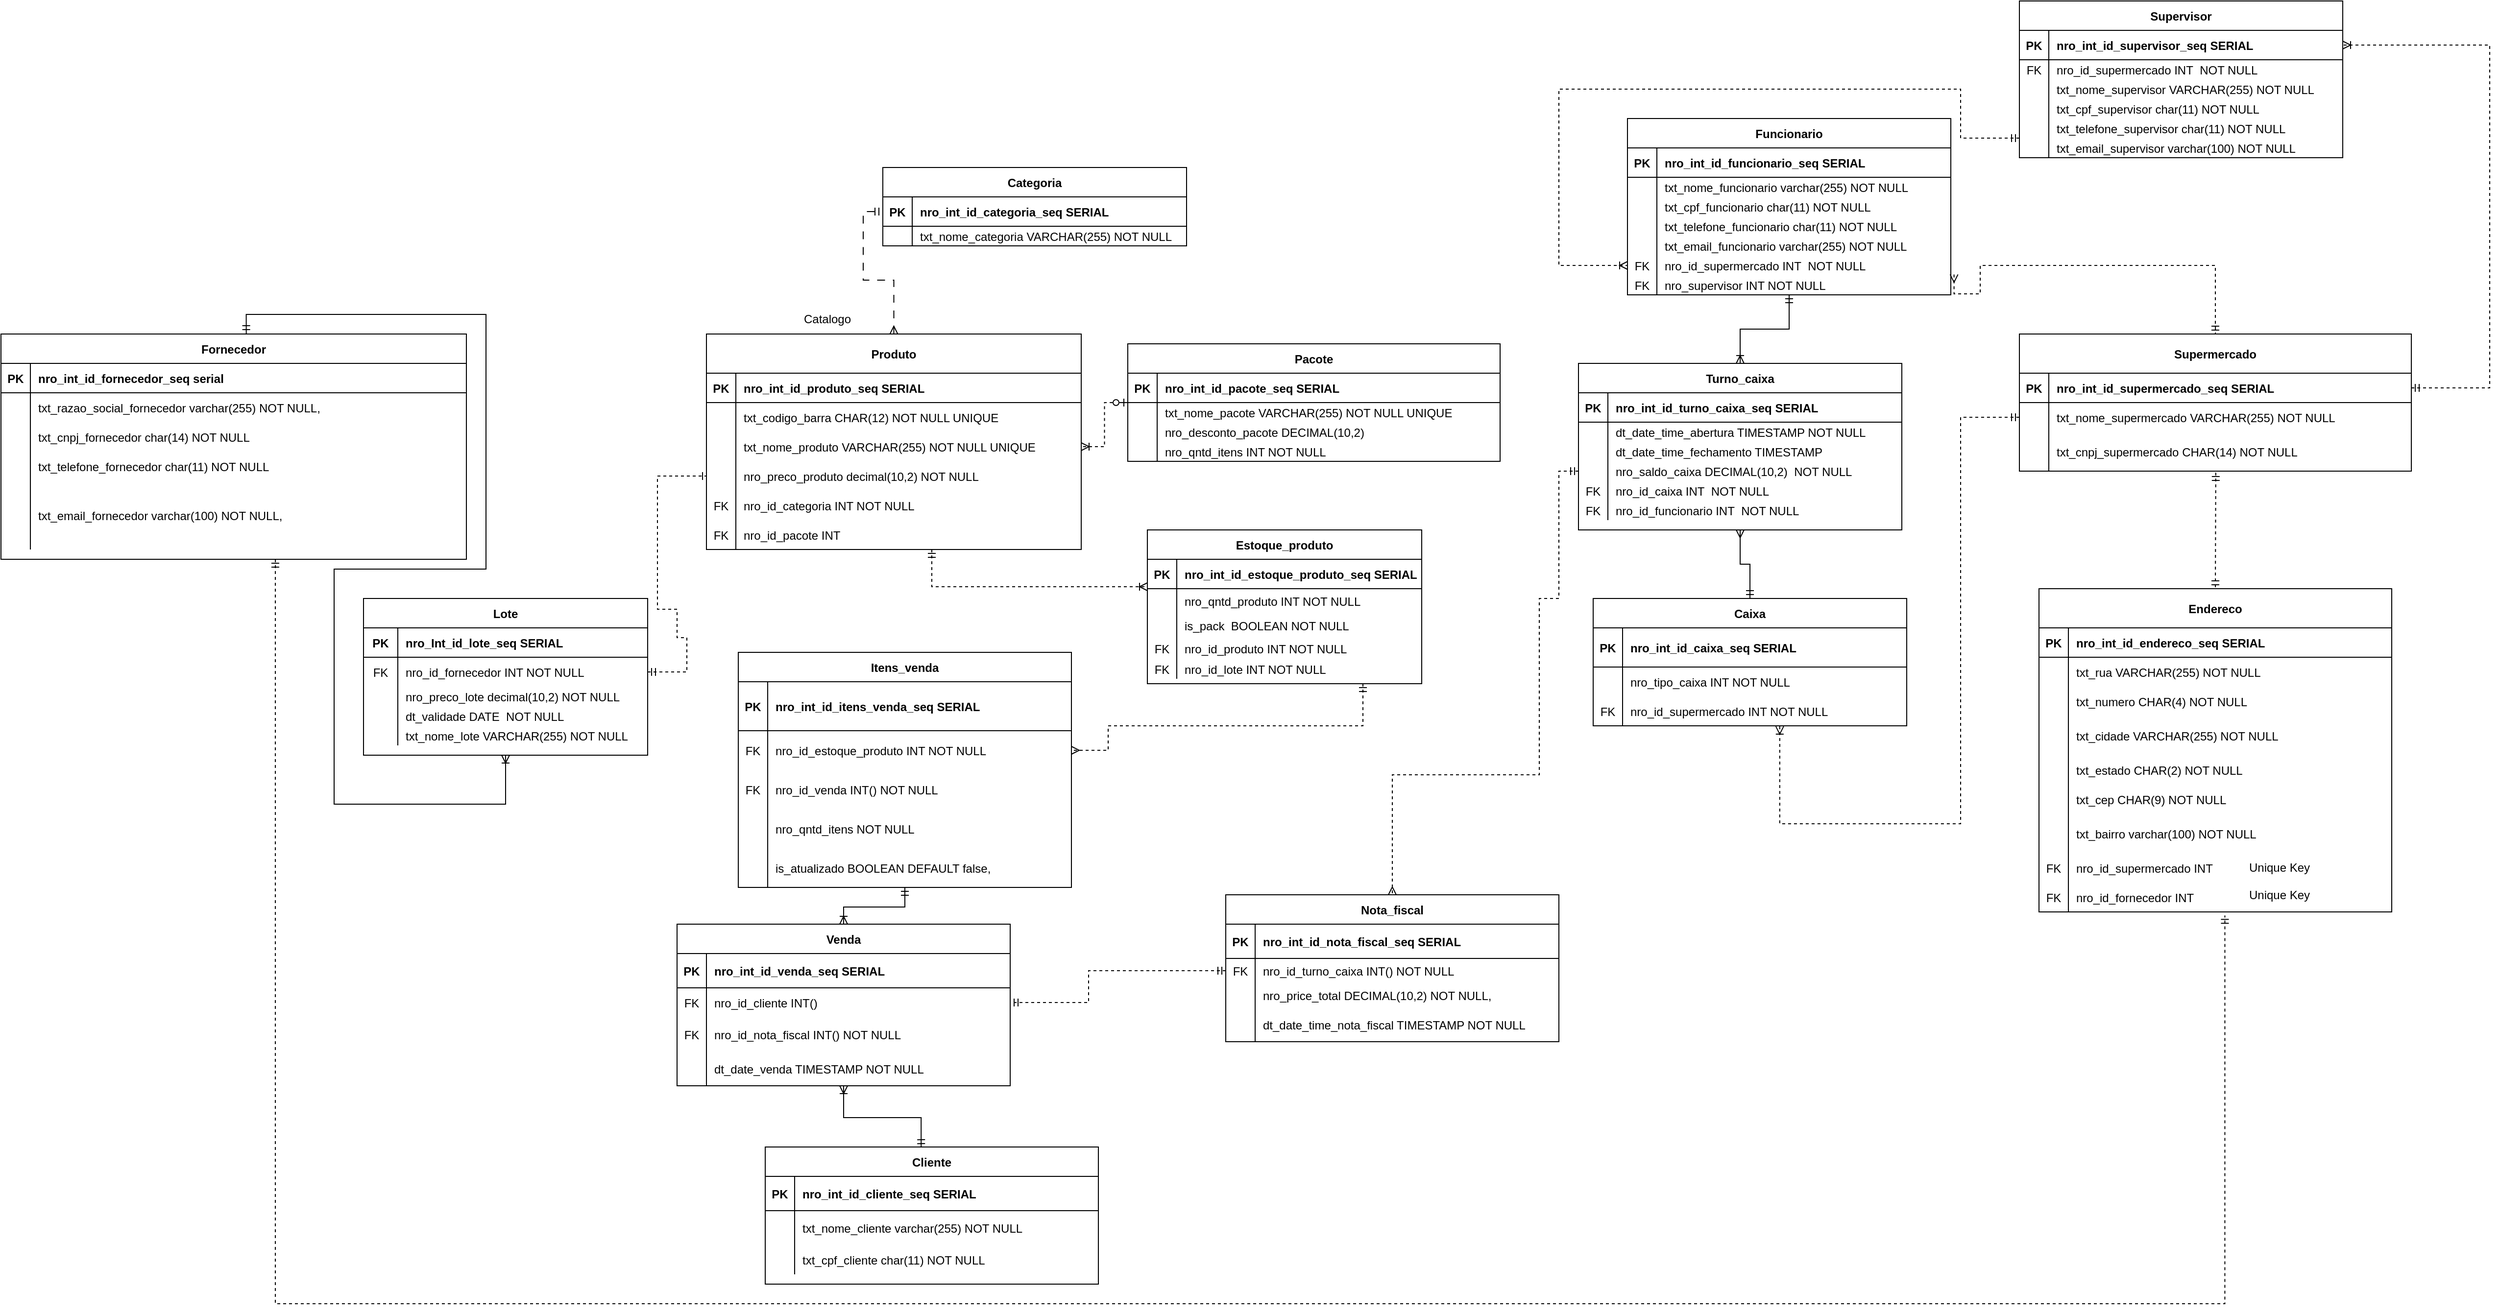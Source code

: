 <mxfile version="21.5.0" type="device">
  <diagram id="R2lEEEUBdFMjLlhIrx00" name="Page-1">
    <mxGraphModel dx="3389" dy="1591" grid="1" gridSize="10" guides="1" tooltips="1" connect="1" arrows="1" fold="1" page="1" pageScale="1" pageWidth="850" pageHeight="1100" math="0" shadow="0" extFonts="Permanent Marker^https://fonts.googleapis.com/css?family=Permanent+Marker">
      <root>
        <mxCell id="0" />
        <mxCell id="1" parent="0" />
        <mxCell id="C-vyLk0tnHw3VtMMgP7b-2" value="Lote" style="shape=table;startSize=30;container=1;collapsible=1;childLayout=tableLayout;fixedRows=1;rowLines=0;fontStyle=1;align=center;resizeLast=1;" parent="1" vertex="1">
          <mxGeometry x="-1930" y="560" width="290" height="160" as="geometry" />
        </mxCell>
        <mxCell id="C-vyLk0tnHw3VtMMgP7b-3" value="" style="shape=partialRectangle;collapsible=0;dropTarget=0;pointerEvents=0;fillColor=none;points=[[0,0.5],[1,0.5]];portConstraint=eastwest;top=0;left=0;right=0;bottom=1;fontStyle=0" parent="C-vyLk0tnHw3VtMMgP7b-2" vertex="1">
          <mxGeometry y="30" width="290" height="30" as="geometry" />
        </mxCell>
        <mxCell id="C-vyLk0tnHw3VtMMgP7b-4" value="PK" style="shape=partialRectangle;overflow=hidden;connectable=0;fillColor=none;top=0;left=0;bottom=0;right=0;fontStyle=1;" parent="C-vyLk0tnHw3VtMMgP7b-3" vertex="1">
          <mxGeometry width="35" height="30" as="geometry">
            <mxRectangle width="35" height="30" as="alternateBounds" />
          </mxGeometry>
        </mxCell>
        <mxCell id="C-vyLk0tnHw3VtMMgP7b-5" value="nro_Int_id_lote_seq SERIAL" style="shape=partialRectangle;overflow=hidden;connectable=0;fillColor=none;top=0;left=0;bottom=0;right=0;align=left;spacingLeft=6;fontStyle=1;" parent="C-vyLk0tnHw3VtMMgP7b-3" vertex="1">
          <mxGeometry x="35" width="255" height="30" as="geometry">
            <mxRectangle width="255" height="30" as="alternateBounds" />
          </mxGeometry>
        </mxCell>
        <mxCell id="ZhszgPgDs-b5acwubeUB-90" value="" style="shape=partialRectangle;collapsible=0;dropTarget=0;pointerEvents=0;fillColor=none;points=[[0,0.5],[1,0.5]];portConstraint=eastwest;top=0;left=0;right=0;bottom=0;fontStyle=0" parent="C-vyLk0tnHw3VtMMgP7b-2" vertex="1">
          <mxGeometry y="60" width="290" height="30" as="geometry" />
        </mxCell>
        <mxCell id="ZhszgPgDs-b5acwubeUB-91" value="FK" style="shape=partialRectangle;overflow=hidden;connectable=0;fillColor=none;top=0;left=0;bottom=0;right=0;fontStyle=0" parent="ZhszgPgDs-b5acwubeUB-90" vertex="1">
          <mxGeometry width="35" height="30" as="geometry">
            <mxRectangle width="35" height="30" as="alternateBounds" />
          </mxGeometry>
        </mxCell>
        <mxCell id="ZhszgPgDs-b5acwubeUB-92" value="nro_id_fornecedor INT NOT NULL" style="shape=partialRectangle;overflow=hidden;connectable=0;fillColor=none;top=0;left=0;bottom=0;right=0;align=left;spacingLeft=6;fontStyle=0" parent="ZhszgPgDs-b5acwubeUB-90" vertex="1">
          <mxGeometry x="35" width="255" height="30" as="geometry">
            <mxRectangle width="255" height="30" as="alternateBounds" />
          </mxGeometry>
        </mxCell>
        <mxCell id="C-vyLk0tnHw3VtMMgP7b-9" value="" style="shape=partialRectangle;collapsible=0;dropTarget=0;pointerEvents=0;fillColor=none;points=[[0,0.5],[1,0.5]];portConstraint=eastwest;top=0;left=0;right=0;bottom=0;fontStyle=0" parent="C-vyLk0tnHw3VtMMgP7b-2" vertex="1">
          <mxGeometry y="90" width="290" height="20" as="geometry" />
        </mxCell>
        <mxCell id="C-vyLk0tnHw3VtMMgP7b-10" value="" style="shape=partialRectangle;overflow=hidden;connectable=0;fillColor=none;top=0;left=0;bottom=0;right=0;fontStyle=0" parent="C-vyLk0tnHw3VtMMgP7b-9" vertex="1">
          <mxGeometry width="35" height="20" as="geometry">
            <mxRectangle width="35" height="20" as="alternateBounds" />
          </mxGeometry>
        </mxCell>
        <mxCell id="C-vyLk0tnHw3VtMMgP7b-11" value="nro_preco_lote decimal(10,2) NOT NULL" style="shape=partialRectangle;overflow=hidden;connectable=0;fillColor=none;top=0;left=0;bottom=0;right=0;align=left;spacingLeft=6;fontStyle=0" parent="C-vyLk0tnHw3VtMMgP7b-9" vertex="1">
          <mxGeometry x="35" width="255" height="20" as="geometry">
            <mxRectangle width="255" height="20" as="alternateBounds" />
          </mxGeometry>
        </mxCell>
        <mxCell id="f27gJIM7wvYcyOasWjjH-4" value="" style="shape=partialRectangle;collapsible=0;dropTarget=0;pointerEvents=0;fillColor=none;points=[[0,0.5],[1,0.5]];portConstraint=eastwest;top=0;left=0;right=0;bottom=0;fontStyle=0" parent="C-vyLk0tnHw3VtMMgP7b-2" vertex="1">
          <mxGeometry y="110" width="290" height="20" as="geometry" />
        </mxCell>
        <mxCell id="f27gJIM7wvYcyOasWjjH-5" value="" style="shape=partialRectangle;overflow=hidden;connectable=0;fillColor=none;top=0;left=0;bottom=0;right=0;fontStyle=0" parent="f27gJIM7wvYcyOasWjjH-4" vertex="1">
          <mxGeometry width="35" height="20" as="geometry">
            <mxRectangle width="35" height="20" as="alternateBounds" />
          </mxGeometry>
        </mxCell>
        <mxCell id="f27gJIM7wvYcyOasWjjH-6" value="dt_validade DATE  NOT NULL" style="shape=partialRectangle;overflow=hidden;connectable=0;fillColor=none;top=0;left=0;bottom=0;right=0;align=left;spacingLeft=6;fontStyle=0" parent="f27gJIM7wvYcyOasWjjH-4" vertex="1">
          <mxGeometry x="35" width="255" height="20" as="geometry">
            <mxRectangle width="255" height="20" as="alternateBounds" />
          </mxGeometry>
        </mxCell>
        <mxCell id="XBLwrMQfzLvh_Z4wUXc7-1" value="" style="shape=partialRectangle;collapsible=0;dropTarget=0;pointerEvents=0;fillColor=none;points=[[0,0.5],[1,0.5]];portConstraint=eastwest;top=0;left=0;right=0;bottom=0;fontStyle=0" parent="C-vyLk0tnHw3VtMMgP7b-2" vertex="1">
          <mxGeometry y="130" width="290" height="20" as="geometry" />
        </mxCell>
        <mxCell id="XBLwrMQfzLvh_Z4wUXc7-2" value="" style="shape=partialRectangle;overflow=hidden;connectable=0;fillColor=none;top=0;left=0;bottom=0;right=0;fontStyle=0" parent="XBLwrMQfzLvh_Z4wUXc7-1" vertex="1">
          <mxGeometry width="35" height="20" as="geometry">
            <mxRectangle width="35" height="20" as="alternateBounds" />
          </mxGeometry>
        </mxCell>
        <mxCell id="XBLwrMQfzLvh_Z4wUXc7-3" value="txt_nome_lote VARCHAR(255) NOT NULL " style="shape=partialRectangle;overflow=hidden;connectable=0;fillColor=none;top=0;left=0;bottom=0;right=0;align=left;spacingLeft=6;fontStyle=0" parent="XBLwrMQfzLvh_Z4wUXc7-1" vertex="1">
          <mxGeometry x="35" width="255" height="20" as="geometry">
            <mxRectangle width="255" height="20" as="alternateBounds" />
          </mxGeometry>
        </mxCell>
        <mxCell id="ZhszgPgDs-b5acwubeUB-73" style="edgeStyle=orthogonalEdgeStyle;rounded=0;orthogonalLoop=1;jettySize=auto;html=1;exitX=0.527;exitY=-0.002;exitDx=0;exitDy=0;endArrow=ERoneToMany;endFill=0;startArrow=ERmandOne;startFill=0;fontStyle=0;entryX=0.5;entryY=1;entryDx=0;entryDy=0;exitPerimeter=0;" parent="1" source="C-vyLk0tnHw3VtMMgP7b-23" target="C-vyLk0tnHw3VtMMgP7b-2" edge="1">
          <mxGeometry relative="1" as="geometry">
            <mxPoint x="-1840" y="700" as="targetPoint" />
            <Array as="points">
              <mxPoint x="-2050" y="270" />
              <mxPoint x="-1805" y="270" />
              <mxPoint x="-1805" y="530" />
              <mxPoint x="-1960" y="530" />
              <mxPoint x="-1960" y="770" />
              <mxPoint x="-1785" y="770" />
            </Array>
          </mxGeometry>
        </mxCell>
        <mxCell id="8oMCgZoGk4KdPQHlk8bL-45" style="edgeStyle=orthogonalEdgeStyle;rounded=0;orthogonalLoop=1;jettySize=auto;html=1;entryX=0.527;entryY=1.119;entryDx=0;entryDy=0;entryPerimeter=0;startArrow=ERmandOne;startFill=0;endArrow=ERmandOne;endFill=0;dashed=1;" parent="1" source="C-vyLk0tnHw3VtMMgP7b-23" target="8oMCgZoGk4KdPQHlk8bL-46" edge="1">
          <mxGeometry relative="1" as="geometry">
            <mxPoint x="-530" y="990" as="targetPoint" />
            <Array as="points">
              <mxPoint x="-2020" y="1280" />
              <mxPoint x="-30" y="1280" />
            </Array>
          </mxGeometry>
        </mxCell>
        <mxCell id="C-vyLk0tnHw3VtMMgP7b-23" value="Fornecedor" style="shape=table;startSize=30;container=1;collapsible=1;childLayout=tableLayout;fixedRows=1;rowLines=0;fontStyle=1;align=center;resizeLast=1;" parent="1" vertex="1">
          <mxGeometry x="-2300" y="290" width="475" height="230" as="geometry" />
        </mxCell>
        <mxCell id="C-vyLk0tnHw3VtMMgP7b-24" value="" style="shape=partialRectangle;collapsible=0;dropTarget=0;pointerEvents=0;fillColor=none;points=[[0,0.5],[1,0.5]];portConstraint=eastwest;top=0;left=0;right=0;bottom=1;fontStyle=0" parent="C-vyLk0tnHw3VtMMgP7b-23" vertex="1">
          <mxGeometry y="30" width="475" height="30" as="geometry" />
        </mxCell>
        <mxCell id="C-vyLk0tnHw3VtMMgP7b-25" value="PK" style="shape=partialRectangle;overflow=hidden;connectable=0;fillColor=none;top=0;left=0;bottom=0;right=0;fontStyle=1;" parent="C-vyLk0tnHw3VtMMgP7b-24" vertex="1">
          <mxGeometry width="30" height="30" as="geometry">
            <mxRectangle width="30" height="30" as="alternateBounds" />
          </mxGeometry>
        </mxCell>
        <mxCell id="C-vyLk0tnHw3VtMMgP7b-26" value="nro_int_id_fornecedor_seq serial" style="shape=partialRectangle;overflow=hidden;connectable=0;fillColor=none;top=0;left=0;bottom=0;right=0;align=left;spacingLeft=6;fontStyle=1;" parent="C-vyLk0tnHw3VtMMgP7b-24" vertex="1">
          <mxGeometry x="30" width="445" height="30" as="geometry">
            <mxRectangle width="445" height="30" as="alternateBounds" />
          </mxGeometry>
        </mxCell>
        <mxCell id="C-vyLk0tnHw3VtMMgP7b-27" value="" style="shape=partialRectangle;collapsible=0;dropTarget=0;pointerEvents=0;fillColor=none;points=[[0,0.5],[1,0.5]];portConstraint=eastwest;top=0;left=0;right=0;bottom=0;fontStyle=0" parent="C-vyLk0tnHw3VtMMgP7b-23" vertex="1">
          <mxGeometry y="60" width="475" height="30" as="geometry" />
        </mxCell>
        <mxCell id="C-vyLk0tnHw3VtMMgP7b-28" value="" style="shape=partialRectangle;overflow=hidden;connectable=0;fillColor=none;top=0;left=0;bottom=0;right=0;fontStyle=0" parent="C-vyLk0tnHw3VtMMgP7b-27" vertex="1">
          <mxGeometry width="30" height="30" as="geometry">
            <mxRectangle width="30" height="30" as="alternateBounds" />
          </mxGeometry>
        </mxCell>
        <mxCell id="C-vyLk0tnHw3VtMMgP7b-29" value="txt_razao_social_fornecedor varchar(255) NOT NULL," style="shape=partialRectangle;overflow=hidden;connectable=0;fillColor=none;top=0;left=0;bottom=0;right=0;align=left;spacingLeft=6;fontStyle=0" parent="C-vyLk0tnHw3VtMMgP7b-27" vertex="1">
          <mxGeometry x="30" width="445" height="30" as="geometry">
            <mxRectangle width="445" height="30" as="alternateBounds" />
          </mxGeometry>
        </mxCell>
        <mxCell id="ZhszgPgDs-b5acwubeUB-83" value="" style="shape=partialRectangle;collapsible=0;dropTarget=0;pointerEvents=0;fillColor=none;points=[[0,0.5],[1,0.5]];portConstraint=eastwest;top=0;left=0;right=0;bottom=0;fontStyle=0" parent="C-vyLk0tnHw3VtMMgP7b-23" vertex="1">
          <mxGeometry y="90" width="475" height="30" as="geometry" />
        </mxCell>
        <mxCell id="ZhszgPgDs-b5acwubeUB-84" value="" style="shape=partialRectangle;overflow=hidden;connectable=0;fillColor=none;top=0;left=0;bottom=0;right=0;fontStyle=0" parent="ZhszgPgDs-b5acwubeUB-83" vertex="1">
          <mxGeometry width="30" height="30" as="geometry">
            <mxRectangle width="30" height="30" as="alternateBounds" />
          </mxGeometry>
        </mxCell>
        <mxCell id="ZhszgPgDs-b5acwubeUB-85" value=" txt_cnpj_fornecedor char(14) NOT NULL" style="shape=partialRectangle;overflow=hidden;connectable=0;fillColor=none;top=0;left=0;bottom=0;right=0;align=left;spacingLeft=6;fontStyle=0" parent="ZhszgPgDs-b5acwubeUB-83" vertex="1">
          <mxGeometry x="30" width="445" height="30" as="geometry">
            <mxRectangle width="445" height="30" as="alternateBounds" />
          </mxGeometry>
        </mxCell>
        <mxCell id="SEtYOrH0u9ZRUjZO-q3S-14" value="" style="shape=partialRectangle;collapsible=0;dropTarget=0;pointerEvents=0;fillColor=none;points=[[0,0.5],[1,0.5]];portConstraint=eastwest;top=0;left=0;right=0;bottom=0;fontStyle=0" vertex="1" parent="C-vyLk0tnHw3VtMMgP7b-23">
          <mxGeometry y="120" width="475" height="30" as="geometry" />
        </mxCell>
        <mxCell id="SEtYOrH0u9ZRUjZO-q3S-15" value="" style="shape=partialRectangle;overflow=hidden;connectable=0;fillColor=none;top=0;left=0;bottom=0;right=0;fontStyle=0" vertex="1" parent="SEtYOrH0u9ZRUjZO-q3S-14">
          <mxGeometry width="30" height="30" as="geometry">
            <mxRectangle width="30" height="30" as="alternateBounds" />
          </mxGeometry>
        </mxCell>
        <mxCell id="SEtYOrH0u9ZRUjZO-q3S-16" value="txt_telefone_fornecedor char(11) NOT NULL" style="shape=partialRectangle;overflow=hidden;connectable=0;fillColor=none;top=0;left=0;bottom=0;right=0;align=left;spacingLeft=6;fontStyle=0" vertex="1" parent="SEtYOrH0u9ZRUjZO-q3S-14">
          <mxGeometry x="30" width="445" height="30" as="geometry">
            <mxRectangle width="445" height="30" as="alternateBounds" />
          </mxGeometry>
        </mxCell>
        <mxCell id="SEtYOrH0u9ZRUjZO-q3S-17" value="" style="shape=partialRectangle;collapsible=0;dropTarget=0;pointerEvents=0;fillColor=none;points=[[0,0.5],[1,0.5]];portConstraint=eastwest;top=0;left=0;right=0;bottom=0;fontStyle=0" vertex="1" parent="C-vyLk0tnHw3VtMMgP7b-23">
          <mxGeometry y="150" width="475" height="70" as="geometry" />
        </mxCell>
        <mxCell id="SEtYOrH0u9ZRUjZO-q3S-18" value="" style="shape=partialRectangle;overflow=hidden;connectable=0;fillColor=none;top=0;left=0;bottom=0;right=0;fontStyle=0" vertex="1" parent="SEtYOrH0u9ZRUjZO-q3S-17">
          <mxGeometry width="30" height="70" as="geometry">
            <mxRectangle width="30" height="70" as="alternateBounds" />
          </mxGeometry>
        </mxCell>
        <mxCell id="SEtYOrH0u9ZRUjZO-q3S-19" value="txt_email_fornecedor varchar(100) NOT NULL," style="shape=partialRectangle;overflow=hidden;connectable=0;fillColor=none;top=0;left=0;bottom=0;right=0;align=left;spacingLeft=6;fontStyle=0" vertex="1" parent="SEtYOrH0u9ZRUjZO-q3S-17">
          <mxGeometry x="30" width="445" height="70" as="geometry">
            <mxRectangle width="445" height="70" as="alternateBounds" />
          </mxGeometry>
        </mxCell>
        <mxCell id="ZhszgPgDs-b5acwubeUB-76" style="edgeStyle=orthogonalEdgeStyle;rounded=0;orthogonalLoop=1;jettySize=auto;html=1;endArrow=ERoneToMany;endFill=0;startArrow=ERmandOne;startFill=0;fontStyle=0;entryX=0.5;entryY=0;entryDx=0;entryDy=0;exitX=0.5;exitY=1;exitDx=0;exitDy=0;" parent="1" source="8oMCgZoGk4KdPQHlk8bL-29" target="ZhszgPgDs-b5acwubeUB-22" edge="1">
          <mxGeometry relative="1" as="geometry">
            <mxPoint x="-1360.0" y="847.5" as="sourcePoint" />
            <mxPoint x="-1330" y="832.5" as="targetPoint" />
            <Array as="points" />
          </mxGeometry>
        </mxCell>
        <mxCell id="ZhszgPgDs-b5acwubeUB-102" style="edgeStyle=orthogonalEdgeStyle;rounded=0;orthogonalLoop=1;jettySize=auto;html=1;endArrow=ERmandOne;endFill=0;fontStyle=0;dashed=1;dashPattern=8 8;startArrow=ERmany;startFill=0;entryX=0;entryY=0.5;entryDx=0;entryDy=0;" parent="1" source="ZhszgPgDs-b5acwubeUB-2" target="ZhszgPgDs-b5acwubeUB-13" edge="1">
          <mxGeometry relative="1" as="geometry">
            <mxPoint x="-1325" y="240" as="targetPoint" />
          </mxGeometry>
        </mxCell>
        <mxCell id="8oMCgZoGk4KdPQHlk8bL-93" value="" style="edgeStyle=orthogonalEdgeStyle;rounded=0;orthogonalLoop=1;jettySize=auto;html=1;dashed=1;endArrow=ERoneToMany;endFill=0;startArrow=ERmandOne;startFill=0;" parent="1" source="ZhszgPgDs-b5acwubeUB-2" target="8oMCgZoGk4KdPQHlk8bL-74" edge="1">
          <mxGeometry relative="1" as="geometry">
            <Array as="points">
              <mxPoint x="-1350" y="548" />
            </Array>
          </mxGeometry>
        </mxCell>
        <mxCell id="ZhszgPgDs-b5acwubeUB-2" value="Produto" style="shape=table;startSize=40;container=1;collapsible=1;childLayout=tableLayout;fixedRows=1;rowLines=0;fontStyle=1;align=center;resizeLast=1;" parent="1" vertex="1">
          <mxGeometry x="-1580" y="290" width="382.5" height="220" as="geometry" />
        </mxCell>
        <mxCell id="ZhszgPgDs-b5acwubeUB-3" value="" style="shape=partialRectangle;collapsible=0;dropTarget=0;pointerEvents=0;fillColor=none;points=[[0,0.5],[1,0.5]];portConstraint=eastwest;top=0;left=0;right=0;bottom=1;fontStyle=0" parent="ZhszgPgDs-b5acwubeUB-2" vertex="1">
          <mxGeometry y="40" width="382.5" height="30" as="geometry" />
        </mxCell>
        <mxCell id="ZhszgPgDs-b5acwubeUB-4" value="PK" style="shape=partialRectangle;overflow=hidden;connectable=0;fillColor=none;top=0;left=0;bottom=0;right=0;fontStyle=1;" parent="ZhszgPgDs-b5acwubeUB-3" vertex="1">
          <mxGeometry width="30" height="30" as="geometry">
            <mxRectangle width="30" height="30" as="alternateBounds" />
          </mxGeometry>
        </mxCell>
        <mxCell id="ZhszgPgDs-b5acwubeUB-5" value="nro_int_id_produto_seq SERIAL" style="shape=partialRectangle;overflow=hidden;connectable=0;fillColor=none;top=0;left=0;bottom=0;right=0;align=left;spacingLeft=6;fontStyle=1;" parent="ZhszgPgDs-b5acwubeUB-3" vertex="1">
          <mxGeometry x="30" width="352.5" height="30" as="geometry">
            <mxRectangle width="352.5" height="30" as="alternateBounds" />
          </mxGeometry>
        </mxCell>
        <mxCell id="8oMCgZoGk4KdPQHlk8bL-65" value="" style="shape=partialRectangle;collapsible=0;dropTarget=0;pointerEvents=0;fillColor=none;points=[[0,0.5],[1,0.5]];portConstraint=eastwest;top=0;left=0;right=0;bottom=0;fontStyle=0" parent="ZhszgPgDs-b5acwubeUB-2" vertex="1">
          <mxGeometry y="70" width="382.5" height="30" as="geometry" />
        </mxCell>
        <mxCell id="8oMCgZoGk4KdPQHlk8bL-66" value="" style="shape=partialRectangle;overflow=hidden;connectable=0;fillColor=none;top=0;left=0;bottom=0;right=0;fontStyle=0" parent="8oMCgZoGk4KdPQHlk8bL-65" vertex="1">
          <mxGeometry width="30" height="30" as="geometry">
            <mxRectangle width="30" height="30" as="alternateBounds" />
          </mxGeometry>
        </mxCell>
        <mxCell id="8oMCgZoGk4KdPQHlk8bL-67" value="txt_codigo_barra CHAR(12) NOT NULL UNIQUE" style="shape=partialRectangle;overflow=hidden;connectable=0;fillColor=none;top=0;left=0;bottom=0;right=0;align=left;spacingLeft=6;fontStyle=0" parent="8oMCgZoGk4KdPQHlk8bL-65" vertex="1">
          <mxGeometry x="30" width="352.5" height="30" as="geometry">
            <mxRectangle width="352.5" height="30" as="alternateBounds" />
          </mxGeometry>
        </mxCell>
        <mxCell id="ZhszgPgDs-b5acwubeUB-109" value="" style="shape=partialRectangle;collapsible=0;dropTarget=0;pointerEvents=0;fillColor=none;points=[[0,0.5],[1,0.5]];portConstraint=eastwest;top=0;left=0;right=0;bottom=0;fontStyle=0" parent="ZhszgPgDs-b5acwubeUB-2" vertex="1">
          <mxGeometry y="100" width="382.5" height="30" as="geometry" />
        </mxCell>
        <mxCell id="ZhszgPgDs-b5acwubeUB-110" value="" style="shape=partialRectangle;overflow=hidden;connectable=0;fillColor=none;top=0;left=0;bottom=0;right=0;fontStyle=0" parent="ZhszgPgDs-b5acwubeUB-109" vertex="1">
          <mxGeometry width="30" height="30" as="geometry">
            <mxRectangle width="30" height="30" as="alternateBounds" />
          </mxGeometry>
        </mxCell>
        <mxCell id="ZhszgPgDs-b5acwubeUB-111" value="txt_nome_produto VARCHAR(255) NOT NULL UNIQUE" style="shape=partialRectangle;overflow=hidden;connectable=0;fillColor=none;top=0;left=0;bottom=0;right=0;align=left;spacingLeft=6;fontStyle=0" parent="ZhszgPgDs-b5acwubeUB-109" vertex="1">
          <mxGeometry x="30" width="352.5" height="30" as="geometry">
            <mxRectangle width="352.5" height="30" as="alternateBounds" />
          </mxGeometry>
        </mxCell>
        <mxCell id="8oMCgZoGk4KdPQHlk8bL-1" value="" style="shape=partialRectangle;collapsible=0;dropTarget=0;pointerEvents=0;fillColor=none;points=[[0,0.5],[1,0.5]];portConstraint=eastwest;top=0;left=0;right=0;bottom=0;fontStyle=0" parent="ZhszgPgDs-b5acwubeUB-2" vertex="1">
          <mxGeometry y="130" width="382.5" height="30" as="geometry" />
        </mxCell>
        <mxCell id="8oMCgZoGk4KdPQHlk8bL-2" value="" style="shape=partialRectangle;overflow=hidden;connectable=0;fillColor=none;top=0;left=0;bottom=0;right=0;fontStyle=0" parent="8oMCgZoGk4KdPQHlk8bL-1" vertex="1">
          <mxGeometry width="30" height="30" as="geometry">
            <mxRectangle width="30" height="30" as="alternateBounds" />
          </mxGeometry>
        </mxCell>
        <mxCell id="8oMCgZoGk4KdPQHlk8bL-3" value="nro_preco_produto decimal(10,2) NOT NULL" style="shape=partialRectangle;overflow=hidden;connectable=0;fillColor=none;top=0;left=0;bottom=0;right=0;align=left;spacingLeft=6;fontStyle=0" parent="8oMCgZoGk4KdPQHlk8bL-1" vertex="1">
          <mxGeometry x="30" width="352.5" height="30" as="geometry">
            <mxRectangle width="352.5" height="30" as="alternateBounds" />
          </mxGeometry>
        </mxCell>
        <mxCell id="ZhszgPgDs-b5acwubeUB-6" value="" style="shape=partialRectangle;collapsible=0;dropTarget=0;pointerEvents=0;fillColor=none;points=[[0,0.5],[1,0.5]];portConstraint=eastwest;top=0;left=0;right=0;bottom=0;fontStyle=0" parent="ZhszgPgDs-b5acwubeUB-2" vertex="1">
          <mxGeometry y="160" width="382.5" height="30" as="geometry" />
        </mxCell>
        <mxCell id="ZhszgPgDs-b5acwubeUB-7" value="FK" style="shape=partialRectangle;overflow=hidden;connectable=0;fillColor=none;top=0;left=0;bottom=0;right=0;fontStyle=0" parent="ZhszgPgDs-b5acwubeUB-6" vertex="1">
          <mxGeometry width="30" height="30" as="geometry">
            <mxRectangle width="30" height="30" as="alternateBounds" />
          </mxGeometry>
        </mxCell>
        <mxCell id="ZhszgPgDs-b5acwubeUB-8" value="nro_id_categoria INT NOT NULL" style="shape=partialRectangle;overflow=hidden;connectable=0;fillColor=none;top=0;left=0;bottom=0;right=0;align=left;spacingLeft=6;fontStyle=0" parent="ZhszgPgDs-b5acwubeUB-6" vertex="1">
          <mxGeometry x="30" width="352.5" height="30" as="geometry">
            <mxRectangle width="352.5" height="30" as="alternateBounds" />
          </mxGeometry>
        </mxCell>
        <mxCell id="YMlzd1HdwF_vwcsPfpYS-63" value="" style="shape=partialRectangle;collapsible=0;dropTarget=0;pointerEvents=0;fillColor=none;points=[[0,0.5],[1,0.5]];portConstraint=eastwest;top=0;left=0;right=0;bottom=0;fontStyle=0" parent="ZhszgPgDs-b5acwubeUB-2" vertex="1">
          <mxGeometry y="190" width="382.5" height="30" as="geometry" />
        </mxCell>
        <mxCell id="YMlzd1HdwF_vwcsPfpYS-64" value="FK" style="shape=partialRectangle;overflow=hidden;connectable=0;fillColor=none;top=0;left=0;bottom=0;right=0;fontStyle=0" parent="YMlzd1HdwF_vwcsPfpYS-63" vertex="1">
          <mxGeometry width="30" height="30" as="geometry">
            <mxRectangle width="30" height="30" as="alternateBounds" />
          </mxGeometry>
        </mxCell>
        <mxCell id="YMlzd1HdwF_vwcsPfpYS-65" value="nro_id_pacote INT" style="shape=partialRectangle;overflow=hidden;connectable=0;fillColor=none;top=0;left=0;bottom=0;right=0;align=left;spacingLeft=6;fontStyle=0" parent="YMlzd1HdwF_vwcsPfpYS-63" vertex="1">
          <mxGeometry x="30" width="352.5" height="30" as="geometry">
            <mxRectangle width="352.5" height="30" as="alternateBounds" />
          </mxGeometry>
        </mxCell>
        <mxCell id="ZhszgPgDs-b5acwubeUB-12" value="Categoria" style="shape=table;startSize=30;container=1;collapsible=1;childLayout=tableLayout;fixedRows=1;rowLines=0;fontStyle=1;align=center;resizeLast=1;" parent="1" vertex="1">
          <mxGeometry x="-1400" y="120" width="310" height="80" as="geometry" />
        </mxCell>
        <mxCell id="ZhszgPgDs-b5acwubeUB-13" value="" style="shape=partialRectangle;collapsible=0;dropTarget=0;pointerEvents=0;fillColor=none;points=[[0,0.5],[1,0.5]];portConstraint=eastwest;top=0;left=0;right=0;bottom=1;fontStyle=0" parent="ZhszgPgDs-b5acwubeUB-12" vertex="1">
          <mxGeometry y="30" width="310" height="30" as="geometry" />
        </mxCell>
        <mxCell id="ZhszgPgDs-b5acwubeUB-14" value="PK" style="shape=partialRectangle;overflow=hidden;connectable=0;fillColor=none;top=0;left=0;bottom=0;right=0;fontStyle=1;" parent="ZhszgPgDs-b5acwubeUB-13" vertex="1">
          <mxGeometry width="30" height="30" as="geometry">
            <mxRectangle width="30" height="30" as="alternateBounds" />
          </mxGeometry>
        </mxCell>
        <mxCell id="ZhszgPgDs-b5acwubeUB-15" value="nro_int_id_categoria_seq SERIAL" style="shape=partialRectangle;overflow=hidden;connectable=0;fillColor=none;top=0;left=0;bottom=0;right=0;align=left;spacingLeft=6;fontStyle=1;" parent="ZhszgPgDs-b5acwubeUB-13" vertex="1">
          <mxGeometry x="30" width="280" height="30" as="geometry">
            <mxRectangle width="280" height="30" as="alternateBounds" />
          </mxGeometry>
        </mxCell>
        <mxCell id="ZhszgPgDs-b5acwubeUB-16" value="" style="shape=partialRectangle;collapsible=0;dropTarget=0;pointerEvents=0;fillColor=none;points=[[0,0.5],[1,0.5]];portConstraint=eastwest;top=0;left=0;right=0;bottom=0;fontStyle=0" parent="ZhszgPgDs-b5acwubeUB-12" vertex="1">
          <mxGeometry y="60" width="310" height="20" as="geometry" />
        </mxCell>
        <mxCell id="ZhszgPgDs-b5acwubeUB-17" value="" style="shape=partialRectangle;overflow=hidden;connectable=0;fillColor=none;top=0;left=0;bottom=0;right=0;fontStyle=0" parent="ZhszgPgDs-b5acwubeUB-16" vertex="1">
          <mxGeometry width="30" height="20" as="geometry">
            <mxRectangle width="30" height="20" as="alternateBounds" />
          </mxGeometry>
        </mxCell>
        <mxCell id="ZhszgPgDs-b5acwubeUB-18" value="txt_nome_categoria VARCHAR(255) NOT NULL " style="shape=partialRectangle;overflow=hidden;connectable=0;fillColor=none;top=0;left=0;bottom=0;right=0;align=left;spacingLeft=6;fontStyle=0" parent="ZhszgPgDs-b5acwubeUB-16" vertex="1">
          <mxGeometry x="30" width="280" height="20" as="geometry">
            <mxRectangle width="280" height="20" as="alternateBounds" />
          </mxGeometry>
        </mxCell>
        <mxCell id="gj_z8a71_PHjP288N0sT-1" style="edgeStyle=orthogonalEdgeStyle;rounded=0;orthogonalLoop=1;jettySize=auto;html=1;exitX=0.5;exitY=1;exitDx=0;exitDy=0;entryX=0.468;entryY=0.004;entryDx=0;entryDy=0;endArrow=ERmandOne;endFill=0;startArrow=ERoneToMany;startFill=0;entryPerimeter=0;" parent="1" source="ZhszgPgDs-b5acwubeUB-22" target="4ZfQA_EtxtKFWtGYFs4U-21" edge="1">
          <mxGeometry relative="1" as="geometry">
            <Array as="points">
              <mxPoint x="-1440" y="1090" />
              <mxPoint x="-1361" y="1090" />
            </Array>
          </mxGeometry>
        </mxCell>
        <mxCell id="ZhszgPgDs-b5acwubeUB-22" value="Venda" style="shape=table;startSize=30;container=1;collapsible=1;childLayout=tableLayout;fixedRows=1;rowLines=0;fontStyle=1;align=center;resizeLast=1;" parent="1" vertex="1">
          <mxGeometry x="-1610" y="892.5" width="340" height="165" as="geometry" />
        </mxCell>
        <mxCell id="ZhszgPgDs-b5acwubeUB-23" value="" style="shape=partialRectangle;collapsible=0;dropTarget=0;pointerEvents=0;fillColor=none;points=[[0,0.5],[1,0.5]];portConstraint=eastwest;top=0;left=0;right=0;bottom=1;fontStyle=0" parent="ZhszgPgDs-b5acwubeUB-22" vertex="1">
          <mxGeometry y="30" width="340" height="35" as="geometry" />
        </mxCell>
        <mxCell id="ZhszgPgDs-b5acwubeUB-24" value="PK" style="shape=partialRectangle;overflow=hidden;connectable=0;fillColor=none;top=0;left=0;bottom=0;right=0;fontStyle=1;" parent="ZhszgPgDs-b5acwubeUB-23" vertex="1">
          <mxGeometry width="30" height="35" as="geometry">
            <mxRectangle width="30" height="35" as="alternateBounds" />
          </mxGeometry>
        </mxCell>
        <mxCell id="ZhszgPgDs-b5acwubeUB-25" value="nro_int_id_venda_seq SERIAL" style="shape=partialRectangle;overflow=hidden;connectable=0;fillColor=none;top=0;left=0;bottom=0;right=0;align=left;spacingLeft=6;fontStyle=1;" parent="ZhszgPgDs-b5acwubeUB-23" vertex="1">
          <mxGeometry x="30" width="310" height="35" as="geometry">
            <mxRectangle width="310" height="35" as="alternateBounds" />
          </mxGeometry>
        </mxCell>
        <mxCell id="gj_z8a71_PHjP288N0sT-3" value="" style="shape=partialRectangle;collapsible=0;dropTarget=0;pointerEvents=0;fillColor=none;points=[[0,0.5],[1,0.5]];portConstraint=eastwest;top=0;left=0;right=0;bottom=0;fontStyle=0" parent="ZhszgPgDs-b5acwubeUB-22" vertex="1">
          <mxGeometry y="65" width="340" height="30" as="geometry" />
        </mxCell>
        <mxCell id="gj_z8a71_PHjP288N0sT-4" value="FK" style="shape=partialRectangle;overflow=hidden;connectable=0;fillColor=none;top=0;left=0;bottom=0;right=0;fontStyle=0" parent="gj_z8a71_PHjP288N0sT-3" vertex="1">
          <mxGeometry width="30" height="30" as="geometry">
            <mxRectangle width="30" height="30" as="alternateBounds" />
          </mxGeometry>
        </mxCell>
        <mxCell id="gj_z8a71_PHjP288N0sT-5" value="nro_id_cliente INT() " style="shape=partialRectangle;overflow=hidden;connectable=0;fillColor=none;top=0;left=0;bottom=0;right=0;align=left;spacingLeft=6;fontStyle=0" parent="gj_z8a71_PHjP288N0sT-3" vertex="1">
          <mxGeometry x="30" width="310" height="30" as="geometry">
            <mxRectangle width="310" height="30" as="alternateBounds" />
          </mxGeometry>
        </mxCell>
        <mxCell id="YMlzd1HdwF_vwcsPfpYS-54" value="" style="shape=partialRectangle;collapsible=0;dropTarget=0;pointerEvents=0;fillColor=none;points=[[0,0.5],[1,0.5]];portConstraint=eastwest;top=0;left=0;right=0;bottom=0;fontStyle=0" parent="ZhszgPgDs-b5acwubeUB-22" vertex="1">
          <mxGeometry y="95" width="340" height="35" as="geometry" />
        </mxCell>
        <mxCell id="YMlzd1HdwF_vwcsPfpYS-55" value="FK" style="shape=partialRectangle;overflow=hidden;connectable=0;fillColor=none;top=0;left=0;bottom=0;right=0;fontStyle=0" parent="YMlzd1HdwF_vwcsPfpYS-54" vertex="1">
          <mxGeometry width="30" height="35" as="geometry">
            <mxRectangle width="30" height="35" as="alternateBounds" />
          </mxGeometry>
        </mxCell>
        <mxCell id="YMlzd1HdwF_vwcsPfpYS-56" value="nro_id_nota_fiscal INT() NOT NULL" style="shape=partialRectangle;overflow=hidden;connectable=0;fillColor=none;top=0;left=0;bottom=0;right=0;align=left;spacingLeft=6;fontStyle=0" parent="YMlzd1HdwF_vwcsPfpYS-54" vertex="1">
          <mxGeometry x="30" width="310" height="35" as="geometry">
            <mxRectangle width="310" height="35" as="alternateBounds" />
          </mxGeometry>
        </mxCell>
        <mxCell id="YMlzd1HdwF_vwcsPfpYS-140" value="" style="shape=partialRectangle;collapsible=0;dropTarget=0;pointerEvents=0;fillColor=none;points=[[0,0.5],[1,0.5]];portConstraint=eastwest;top=0;left=0;right=0;bottom=0;fontStyle=0" parent="ZhszgPgDs-b5acwubeUB-22" vertex="1">
          <mxGeometry y="130" width="340" height="35" as="geometry" />
        </mxCell>
        <mxCell id="YMlzd1HdwF_vwcsPfpYS-141" value="" style="shape=partialRectangle;overflow=hidden;connectable=0;fillColor=none;top=0;left=0;bottom=0;right=0;fontStyle=0" parent="YMlzd1HdwF_vwcsPfpYS-140" vertex="1">
          <mxGeometry width="30" height="35" as="geometry">
            <mxRectangle width="30" height="35" as="alternateBounds" />
          </mxGeometry>
        </mxCell>
        <mxCell id="YMlzd1HdwF_vwcsPfpYS-142" value="dt_date_venda TIMESTAMP NOT NULL" style="shape=partialRectangle;overflow=hidden;connectable=0;fillColor=none;top=0;left=0;bottom=0;right=0;align=left;spacingLeft=6;fontStyle=0" parent="YMlzd1HdwF_vwcsPfpYS-140" vertex="1">
          <mxGeometry x="30" width="310" height="35" as="geometry">
            <mxRectangle width="310" height="35" as="alternateBounds" />
          </mxGeometry>
        </mxCell>
        <mxCell id="ZhszgPgDs-b5acwubeUB-126" style="edgeStyle=orthogonalEdgeStyle;rounded=0;orthogonalLoop=1;jettySize=auto;html=1;endArrow=ERmany;endFill=0;startArrow=ERmandOne;startFill=0;entryX=0.5;entryY=1;entryDx=0;entryDy=0;" parent="1" source="ZhszgPgDs-b5acwubeUB-42" target="ouxHXi3ojNdzsAgiTvzo-17" edge="1">
          <mxGeometry relative="1" as="geometry">
            <mxPoint x="-530" y="470" as="targetPoint" />
          </mxGeometry>
        </mxCell>
        <mxCell id="ZhszgPgDs-b5acwubeUB-42" value="Caixa" style="shape=table;startSize=30;container=1;collapsible=1;childLayout=tableLayout;fixedRows=1;rowLines=0;fontStyle=1;align=center;resizeLast=1;" parent="1" vertex="1">
          <mxGeometry x="-675" y="560" width="320" height="130" as="geometry" />
        </mxCell>
        <mxCell id="ZhszgPgDs-b5acwubeUB-43" value="" style="shape=partialRectangle;collapsible=0;dropTarget=0;pointerEvents=0;fillColor=none;points=[[0,0.5],[1,0.5]];portConstraint=eastwest;top=0;left=0;right=0;bottom=1;fontStyle=0" parent="ZhszgPgDs-b5acwubeUB-42" vertex="1">
          <mxGeometry y="30" width="320" height="40" as="geometry" />
        </mxCell>
        <mxCell id="ZhszgPgDs-b5acwubeUB-44" value="PK" style="shape=partialRectangle;overflow=hidden;connectable=0;fillColor=none;top=0;left=0;bottom=0;right=0;fontStyle=1;" parent="ZhszgPgDs-b5acwubeUB-43" vertex="1">
          <mxGeometry width="30" height="40" as="geometry">
            <mxRectangle width="30" height="40" as="alternateBounds" />
          </mxGeometry>
        </mxCell>
        <mxCell id="ZhszgPgDs-b5acwubeUB-45" value="nro_int_id_caixa_seq SERIAL" style="shape=partialRectangle;overflow=hidden;connectable=0;fillColor=none;top=0;left=0;bottom=0;right=0;align=left;spacingLeft=6;fontStyle=1;" parent="ZhszgPgDs-b5acwubeUB-43" vertex="1">
          <mxGeometry x="30" width="290" height="40" as="geometry">
            <mxRectangle width="290" height="40" as="alternateBounds" />
          </mxGeometry>
        </mxCell>
        <mxCell id="YMlzd1HdwF_vwcsPfpYS-44" value="" style="shape=partialRectangle;collapsible=0;dropTarget=0;pointerEvents=0;fillColor=none;points=[[0,0.5],[1,0.5]];portConstraint=eastwest;top=0;left=0;right=0;bottom=0;fontStyle=0" parent="ZhszgPgDs-b5acwubeUB-42" vertex="1">
          <mxGeometry y="70" width="320" height="30" as="geometry" />
        </mxCell>
        <mxCell id="YMlzd1HdwF_vwcsPfpYS-45" value="" style="shape=partialRectangle;overflow=hidden;connectable=0;fillColor=none;top=0;left=0;bottom=0;right=0;fontStyle=0" parent="YMlzd1HdwF_vwcsPfpYS-44" vertex="1">
          <mxGeometry width="30" height="30" as="geometry">
            <mxRectangle width="30" height="30" as="alternateBounds" />
          </mxGeometry>
        </mxCell>
        <mxCell id="YMlzd1HdwF_vwcsPfpYS-46" value="nro_tipo_caixa INT NOT NULL" style="shape=partialRectangle;overflow=hidden;connectable=0;fillColor=none;top=0;left=0;bottom=0;right=0;align=left;spacingLeft=6;fontStyle=0" parent="YMlzd1HdwF_vwcsPfpYS-44" vertex="1">
          <mxGeometry x="30" width="290" height="30" as="geometry">
            <mxRectangle width="290" height="30" as="alternateBounds" />
          </mxGeometry>
        </mxCell>
        <mxCell id="YMlzd1HdwF_vwcsPfpYS-137" value="" style="shape=partialRectangle;collapsible=0;dropTarget=0;pointerEvents=0;fillColor=none;points=[[0,0.5],[1,0.5]];portConstraint=eastwest;top=0;left=0;right=0;bottom=0;fontStyle=0" parent="ZhszgPgDs-b5acwubeUB-42" vertex="1">
          <mxGeometry y="100" width="320" height="30" as="geometry" />
        </mxCell>
        <mxCell id="YMlzd1HdwF_vwcsPfpYS-138" value="FK" style="shape=partialRectangle;overflow=hidden;connectable=0;fillColor=none;top=0;left=0;bottom=0;right=0;fontStyle=0" parent="YMlzd1HdwF_vwcsPfpYS-137" vertex="1">
          <mxGeometry width="30" height="30" as="geometry">
            <mxRectangle width="30" height="30" as="alternateBounds" />
          </mxGeometry>
        </mxCell>
        <mxCell id="YMlzd1HdwF_vwcsPfpYS-139" value="nro_id_supermercado INT NOT NULL" style="shape=partialRectangle;overflow=hidden;connectable=0;fillColor=none;top=0;left=0;bottom=0;right=0;align=left;spacingLeft=6;fontStyle=0" parent="YMlzd1HdwF_vwcsPfpYS-137" vertex="1">
          <mxGeometry x="30" width="290" height="30" as="geometry">
            <mxRectangle width="290" height="30" as="alternateBounds" />
          </mxGeometry>
        </mxCell>
        <mxCell id="ZhszgPgDs-b5acwubeUB-122" value="" style="edgeStyle=orthogonalEdgeStyle;rounded=0;orthogonalLoop=1;jettySize=auto;html=1;fontStyle=0;endArrow=ERoneToMany;endFill=0;startArrow=ERmandOne;startFill=0;entryX=0.5;entryY=0;entryDx=0;entryDy=0;" parent="1" source="ZhszgPgDs-b5acwubeUB-52" target="ouxHXi3ojNdzsAgiTvzo-17" edge="1">
          <mxGeometry relative="1" as="geometry">
            <mxPoint x="-529.96" y="320" as="targetPoint" />
          </mxGeometry>
        </mxCell>
        <mxCell id="ZhszgPgDs-b5acwubeUB-52" value="Funcionario" style="shape=table;startSize=30;container=1;collapsible=1;childLayout=tableLayout;fixedRows=1;rowLines=0;fontStyle=1;align=center;resizeLast=1;" parent="1" vertex="1">
          <mxGeometry x="-640" y="70" width="330" height="180" as="geometry" />
        </mxCell>
        <mxCell id="ZhszgPgDs-b5acwubeUB-53" value="" style="shape=partialRectangle;collapsible=0;dropTarget=0;pointerEvents=0;fillColor=none;points=[[0,0.5],[1,0.5]];portConstraint=eastwest;top=0;left=0;right=0;bottom=1;fontStyle=0" parent="ZhszgPgDs-b5acwubeUB-52" vertex="1">
          <mxGeometry y="30" width="330" height="30" as="geometry" />
        </mxCell>
        <mxCell id="ZhszgPgDs-b5acwubeUB-54" value="PK" style="shape=partialRectangle;overflow=hidden;connectable=0;fillColor=none;top=0;left=0;bottom=0;right=0;fontStyle=1;" parent="ZhszgPgDs-b5acwubeUB-53" vertex="1">
          <mxGeometry width="30" height="30" as="geometry">
            <mxRectangle width="30" height="30" as="alternateBounds" />
          </mxGeometry>
        </mxCell>
        <mxCell id="ZhszgPgDs-b5acwubeUB-55" value="nro_int_id_funcionario_seq SERIAL" style="shape=partialRectangle;overflow=hidden;connectable=0;fillColor=none;top=0;left=0;bottom=0;right=0;align=left;spacingLeft=6;fontStyle=1;" parent="ZhszgPgDs-b5acwubeUB-53" vertex="1">
          <mxGeometry x="30" width="300" height="30" as="geometry">
            <mxRectangle width="300" height="30" as="alternateBounds" />
          </mxGeometry>
        </mxCell>
        <mxCell id="ouxHXi3ojNdzsAgiTvzo-1" value="" style="shape=partialRectangle;collapsible=0;dropTarget=0;pointerEvents=0;fillColor=none;points=[[0,0.5],[1,0.5]];portConstraint=eastwest;top=0;left=0;right=0;bottom=0;fontStyle=0" parent="ZhszgPgDs-b5acwubeUB-52" vertex="1">
          <mxGeometry y="60" width="330" height="20" as="geometry" />
        </mxCell>
        <mxCell id="ouxHXi3ojNdzsAgiTvzo-2" value="" style="shape=partialRectangle;overflow=hidden;connectable=0;fillColor=none;top=0;left=0;bottom=0;right=0;fontStyle=0" parent="ouxHXi3ojNdzsAgiTvzo-1" vertex="1">
          <mxGeometry width="30" height="20" as="geometry">
            <mxRectangle width="30" height="20" as="alternateBounds" />
          </mxGeometry>
        </mxCell>
        <mxCell id="ouxHXi3ojNdzsAgiTvzo-3" value="txt_nome_funcionario varchar(255) NOT NULL" style="shape=partialRectangle;overflow=hidden;connectable=0;fillColor=none;top=0;left=0;bottom=0;right=0;align=left;spacingLeft=6;fontStyle=0" parent="ouxHXi3ojNdzsAgiTvzo-1" vertex="1">
          <mxGeometry x="30" width="300" height="20" as="geometry">
            <mxRectangle width="300" height="20" as="alternateBounds" />
          </mxGeometry>
        </mxCell>
        <mxCell id="YMlzd1HdwF_vwcsPfpYS-82" value="" style="shape=partialRectangle;collapsible=0;dropTarget=0;pointerEvents=0;fillColor=none;points=[[0,0.5],[1,0.5]];portConstraint=eastwest;top=0;left=0;right=0;bottom=0;fontStyle=0" parent="ZhszgPgDs-b5acwubeUB-52" vertex="1">
          <mxGeometry y="80" width="330" height="20" as="geometry" />
        </mxCell>
        <mxCell id="YMlzd1HdwF_vwcsPfpYS-83" value="" style="shape=partialRectangle;overflow=hidden;connectable=0;fillColor=none;top=0;left=0;bottom=0;right=0;fontStyle=0" parent="YMlzd1HdwF_vwcsPfpYS-82" vertex="1">
          <mxGeometry width="30" height="20" as="geometry">
            <mxRectangle width="30" height="20" as="alternateBounds" />
          </mxGeometry>
        </mxCell>
        <mxCell id="YMlzd1HdwF_vwcsPfpYS-84" value="txt_cpf_funcionario char(11) NOT NULL" style="shape=partialRectangle;overflow=hidden;connectable=0;fillColor=none;top=0;left=0;bottom=0;right=0;align=left;spacingLeft=6;fontStyle=0" parent="YMlzd1HdwF_vwcsPfpYS-82" vertex="1">
          <mxGeometry x="30" width="300" height="20" as="geometry">
            <mxRectangle width="300" height="20" as="alternateBounds" />
          </mxGeometry>
        </mxCell>
        <mxCell id="8oMCgZoGk4KdPQHlk8bL-19" value="" style="shape=partialRectangle;collapsible=0;dropTarget=0;pointerEvents=0;fillColor=none;points=[[0,0.5],[1,0.5]];portConstraint=eastwest;top=0;left=0;right=0;bottom=0;fontStyle=0" parent="ZhszgPgDs-b5acwubeUB-52" vertex="1">
          <mxGeometry y="100" width="330" height="20" as="geometry" />
        </mxCell>
        <mxCell id="8oMCgZoGk4KdPQHlk8bL-20" value="" style="shape=partialRectangle;overflow=hidden;connectable=0;fillColor=none;top=0;left=0;bottom=0;right=0;fontStyle=0" parent="8oMCgZoGk4KdPQHlk8bL-19" vertex="1">
          <mxGeometry width="30" height="20" as="geometry">
            <mxRectangle width="30" height="20" as="alternateBounds" />
          </mxGeometry>
        </mxCell>
        <mxCell id="8oMCgZoGk4KdPQHlk8bL-21" value="txt_telefone_funcionario char(11) NOT NULL" style="shape=partialRectangle;overflow=hidden;connectable=0;fillColor=none;top=0;left=0;bottom=0;right=0;align=left;spacingLeft=6;fontStyle=0" parent="8oMCgZoGk4KdPQHlk8bL-19" vertex="1">
          <mxGeometry x="30" width="300" height="20" as="geometry">
            <mxRectangle width="300" height="20" as="alternateBounds" />
          </mxGeometry>
        </mxCell>
        <mxCell id="8oMCgZoGk4KdPQHlk8bL-22" value="" style="shape=partialRectangle;collapsible=0;dropTarget=0;pointerEvents=0;fillColor=none;points=[[0,0.5],[1,0.5]];portConstraint=eastwest;top=0;left=0;right=0;bottom=0;fontStyle=0" parent="ZhszgPgDs-b5acwubeUB-52" vertex="1">
          <mxGeometry y="120" width="330" height="20" as="geometry" />
        </mxCell>
        <mxCell id="8oMCgZoGk4KdPQHlk8bL-23" value="" style="shape=partialRectangle;overflow=hidden;connectable=0;fillColor=none;top=0;left=0;bottom=0;right=0;fontStyle=0" parent="8oMCgZoGk4KdPQHlk8bL-22" vertex="1">
          <mxGeometry width="30" height="20" as="geometry">
            <mxRectangle width="30" height="20" as="alternateBounds" />
          </mxGeometry>
        </mxCell>
        <mxCell id="8oMCgZoGk4KdPQHlk8bL-24" value="txt_email_funcionario varchar(255) NOT NULL" style="shape=partialRectangle;overflow=hidden;connectable=0;fillColor=none;top=0;left=0;bottom=0;right=0;align=left;spacingLeft=6;fontStyle=0" parent="8oMCgZoGk4KdPQHlk8bL-22" vertex="1">
          <mxGeometry x="30" width="300" height="20" as="geometry">
            <mxRectangle width="300" height="20" as="alternateBounds" />
          </mxGeometry>
        </mxCell>
        <mxCell id="ZhszgPgDs-b5acwubeUB-56" value="" style="shape=partialRectangle;collapsible=0;dropTarget=0;pointerEvents=0;fillColor=none;points=[[0,0.5],[1,0.5]];portConstraint=eastwest;top=0;left=0;right=0;bottom=0;fontStyle=0" parent="ZhszgPgDs-b5acwubeUB-52" vertex="1">
          <mxGeometry y="140" width="330" height="20" as="geometry" />
        </mxCell>
        <mxCell id="ZhszgPgDs-b5acwubeUB-57" value="FK" style="shape=partialRectangle;overflow=hidden;connectable=0;fillColor=none;top=0;left=0;bottom=0;right=0;fontStyle=0" parent="ZhszgPgDs-b5acwubeUB-56" vertex="1">
          <mxGeometry width="30" height="20" as="geometry">
            <mxRectangle width="30" height="20" as="alternateBounds" />
          </mxGeometry>
        </mxCell>
        <mxCell id="ZhszgPgDs-b5acwubeUB-58" value="nro_id_supermercado INT  NOT NULL" style="shape=partialRectangle;overflow=hidden;connectable=0;fillColor=none;top=0;left=0;bottom=0;right=0;align=left;spacingLeft=6;fontStyle=0" parent="ZhszgPgDs-b5acwubeUB-56" vertex="1">
          <mxGeometry x="30" width="300" height="20" as="geometry">
            <mxRectangle width="300" height="20" as="alternateBounds" />
          </mxGeometry>
        </mxCell>
        <mxCell id="ZhszgPgDs-b5acwubeUB-137" value="" style="shape=partialRectangle;collapsible=0;dropTarget=0;pointerEvents=0;fillColor=none;points=[[0,0.5],[1,0.5]];portConstraint=eastwest;top=0;left=0;right=0;bottom=0;fontStyle=0" parent="ZhszgPgDs-b5acwubeUB-52" vertex="1">
          <mxGeometry y="160" width="330" height="20" as="geometry" />
        </mxCell>
        <mxCell id="ZhszgPgDs-b5acwubeUB-138" value="FK" style="shape=partialRectangle;overflow=hidden;connectable=0;fillColor=none;top=0;left=0;bottom=0;right=0;fontStyle=0" parent="ZhszgPgDs-b5acwubeUB-137" vertex="1">
          <mxGeometry width="30" height="20" as="geometry">
            <mxRectangle width="30" height="20" as="alternateBounds" />
          </mxGeometry>
        </mxCell>
        <mxCell id="ZhszgPgDs-b5acwubeUB-139" value="nro_supervisor INT NOT NULL" style="shape=partialRectangle;overflow=hidden;connectable=0;fillColor=none;top=0;left=0;bottom=0;right=0;align=left;spacingLeft=6;fontStyle=0" parent="ZhszgPgDs-b5acwubeUB-137" vertex="1">
          <mxGeometry x="30" width="300" height="20" as="geometry">
            <mxRectangle width="300" height="20" as="alternateBounds" />
          </mxGeometry>
        </mxCell>
        <mxCell id="ZhszgPgDs-b5acwubeUB-62" value="Supermercado" style="shape=table;startSize=40;container=1;collapsible=1;childLayout=tableLayout;fixedRows=1;rowLines=0;fontStyle=1;align=center;resizeLast=1;" parent="1" vertex="1">
          <mxGeometry x="-240" y="290" width="400" height="140" as="geometry" />
        </mxCell>
        <mxCell id="ZhszgPgDs-b5acwubeUB-63" value="" style="shape=partialRectangle;collapsible=0;dropTarget=0;pointerEvents=0;fillColor=none;points=[[0,0.5],[1,0.5]];portConstraint=eastwest;top=0;left=0;right=0;bottom=1;fontStyle=0" parent="ZhszgPgDs-b5acwubeUB-62" vertex="1">
          <mxGeometry y="40" width="400" height="30" as="geometry" />
        </mxCell>
        <mxCell id="ZhszgPgDs-b5acwubeUB-64" value="PK" style="shape=partialRectangle;overflow=hidden;connectable=0;fillColor=none;top=0;left=0;bottom=0;right=0;fontStyle=1;" parent="ZhszgPgDs-b5acwubeUB-63" vertex="1">
          <mxGeometry width="30" height="30" as="geometry">
            <mxRectangle width="30" height="30" as="alternateBounds" />
          </mxGeometry>
        </mxCell>
        <mxCell id="ZhszgPgDs-b5acwubeUB-65" value="nro_int_id_supermercado_seq SERIAL" style="shape=partialRectangle;overflow=hidden;connectable=0;fillColor=none;top=0;left=0;bottom=0;right=0;align=left;spacingLeft=6;fontStyle=1;" parent="ZhszgPgDs-b5acwubeUB-63" vertex="1">
          <mxGeometry x="30" width="370" height="30" as="geometry">
            <mxRectangle width="370" height="30" as="alternateBounds" />
          </mxGeometry>
        </mxCell>
        <mxCell id="ZhszgPgDs-b5acwubeUB-66" value="" style="shape=partialRectangle;collapsible=0;dropTarget=0;pointerEvents=0;fillColor=none;points=[[0,0.5],[1,0.5]];portConstraint=eastwest;top=0;left=0;right=0;bottom=0;fontStyle=0" parent="ZhszgPgDs-b5acwubeUB-62" vertex="1">
          <mxGeometry y="70" width="400" height="30" as="geometry" />
        </mxCell>
        <mxCell id="ZhszgPgDs-b5acwubeUB-67" value="" style="shape=partialRectangle;overflow=hidden;connectable=0;fillColor=none;top=0;left=0;bottom=0;right=0;fontStyle=0" parent="ZhszgPgDs-b5acwubeUB-66" vertex="1">
          <mxGeometry width="30" height="30" as="geometry">
            <mxRectangle width="30" height="30" as="alternateBounds" />
          </mxGeometry>
        </mxCell>
        <mxCell id="ZhszgPgDs-b5acwubeUB-68" value="txt_nome_supermercado VARCHAR(255) NOT NULL" style="shape=partialRectangle;overflow=hidden;connectable=0;fillColor=none;top=0;left=0;bottom=0;right=0;align=left;spacingLeft=6;fontStyle=0" parent="ZhszgPgDs-b5acwubeUB-66" vertex="1">
          <mxGeometry x="30" width="370" height="30" as="geometry">
            <mxRectangle width="370" height="30" as="alternateBounds" />
          </mxGeometry>
        </mxCell>
        <mxCell id="ZhszgPgDs-b5acwubeUB-69" value="" style="shape=partialRectangle;collapsible=0;dropTarget=0;pointerEvents=0;fillColor=none;points=[[0,0.5],[1,0.5]];portConstraint=eastwest;top=0;left=0;right=0;bottom=0;fontStyle=0" parent="ZhszgPgDs-b5acwubeUB-62" vertex="1">
          <mxGeometry y="100" width="400" height="40" as="geometry" />
        </mxCell>
        <mxCell id="ZhszgPgDs-b5acwubeUB-70" value="" style="shape=partialRectangle;overflow=hidden;connectable=0;fillColor=none;top=0;left=0;bottom=0;right=0;fontStyle=0" parent="ZhszgPgDs-b5acwubeUB-69" vertex="1">
          <mxGeometry width="30" height="40" as="geometry">
            <mxRectangle width="30" height="40" as="alternateBounds" />
          </mxGeometry>
        </mxCell>
        <mxCell id="ZhszgPgDs-b5acwubeUB-71" value="txt_cnpj_supermercado CHAR(14) NOT NULL" style="shape=partialRectangle;overflow=hidden;connectable=0;fillColor=none;top=0;left=0;bottom=0;right=0;align=left;spacingLeft=6;fontStyle=0" parent="ZhszgPgDs-b5acwubeUB-69" vertex="1">
          <mxGeometry x="30" width="370" height="40" as="geometry">
            <mxRectangle width="370" height="40" as="alternateBounds" />
          </mxGeometry>
        </mxCell>
        <mxCell id="ZhszgPgDs-b5acwubeUB-81" style="edgeStyle=orthogonalEdgeStyle;rounded=0;orthogonalLoop=1;jettySize=auto;html=1;entryX=0.5;entryY=0;entryDx=0;entryDy=0;endArrow=ERmandOne;endFill=0;startArrow=ERmany;startFill=0;fontStyle=0;dashed=1;exitX=1.01;exitY=-0.04;exitDx=0;exitDy=0;exitPerimeter=0;" parent="1" source="ZhszgPgDs-b5acwubeUB-137" target="ZhszgPgDs-b5acwubeUB-62" edge="1">
          <mxGeometry relative="1" as="geometry">
            <Array as="points">
              <mxPoint x="-280" y="249" />
              <mxPoint x="-280" y="220" />
              <mxPoint x="-40" y="220" />
            </Array>
          </mxGeometry>
        </mxCell>
        <mxCell id="ZhszgPgDs-b5acwubeUB-82" style="edgeStyle=orthogonalEdgeStyle;rounded=0;orthogonalLoop=1;jettySize=auto;html=1;fontStyle=0;endArrow=ERmandOne;endFill=0;startArrow=ERoneToMany;startFill=0;dashed=1;exitX=0.595;exitY=1.018;exitDx=0;exitDy=0;exitPerimeter=0;" parent="1" source="YMlzd1HdwF_vwcsPfpYS-137" target="ZhszgPgDs-b5acwubeUB-62" edge="1">
          <mxGeometry relative="1" as="geometry">
            <mxPoint x="-260" y="490" as="targetPoint" />
            <Array as="points">
              <mxPoint x="-485" y="790" />
              <mxPoint x="-300" y="790" />
              <mxPoint x="-300" y="375" />
            </Array>
            <mxPoint x="-850" y="680" as="sourcePoint" />
          </mxGeometry>
        </mxCell>
        <mxCell id="ZhszgPgDs-b5acwubeUB-142" value="Endereco" style="shape=table;startSize=40;container=1;collapsible=1;childLayout=tableLayout;fixedRows=1;rowLines=0;fontStyle=1;align=center;resizeLast=1;" parent="1" vertex="1">
          <mxGeometry x="-220" y="550" width="360" height="330" as="geometry" />
        </mxCell>
        <mxCell id="ZhszgPgDs-b5acwubeUB-143" value="" style="shape=partialRectangle;collapsible=0;dropTarget=0;pointerEvents=0;fillColor=none;points=[[0,0.5],[1,0.5]];portConstraint=eastwest;top=0;left=0;right=0;bottom=1;fontStyle=0" parent="ZhszgPgDs-b5acwubeUB-142" vertex="1">
          <mxGeometry y="40" width="360" height="30" as="geometry" />
        </mxCell>
        <mxCell id="ZhszgPgDs-b5acwubeUB-144" value="PK" style="shape=partialRectangle;overflow=hidden;connectable=0;fillColor=none;top=0;left=0;bottom=0;right=0;fontStyle=1;" parent="ZhszgPgDs-b5acwubeUB-143" vertex="1">
          <mxGeometry width="30" height="30" as="geometry">
            <mxRectangle width="30" height="30" as="alternateBounds" />
          </mxGeometry>
        </mxCell>
        <mxCell id="ZhszgPgDs-b5acwubeUB-145" value="nro_int_id_endereco_seq SERIAL" style="shape=partialRectangle;overflow=hidden;connectable=0;fillColor=none;top=0;left=0;bottom=0;right=0;align=left;spacingLeft=6;fontStyle=1;" parent="ZhszgPgDs-b5acwubeUB-143" vertex="1">
          <mxGeometry x="30" width="330" height="30" as="geometry">
            <mxRectangle width="330" height="30" as="alternateBounds" />
          </mxGeometry>
        </mxCell>
        <mxCell id="ZhszgPgDs-b5acwubeUB-146" value="" style="shape=partialRectangle;collapsible=0;dropTarget=0;pointerEvents=0;fillColor=none;points=[[0,0.5],[1,0.5]];portConstraint=eastwest;top=0;left=0;right=0;bottom=0;fontStyle=0" parent="ZhszgPgDs-b5acwubeUB-142" vertex="1">
          <mxGeometry y="70" width="360" height="30" as="geometry" />
        </mxCell>
        <mxCell id="ZhszgPgDs-b5acwubeUB-147" value="" style="shape=partialRectangle;overflow=hidden;connectable=0;fillColor=none;top=0;left=0;bottom=0;right=0;fontStyle=0" parent="ZhszgPgDs-b5acwubeUB-146" vertex="1">
          <mxGeometry width="30" height="30" as="geometry">
            <mxRectangle width="30" height="30" as="alternateBounds" />
          </mxGeometry>
        </mxCell>
        <mxCell id="ZhszgPgDs-b5acwubeUB-148" value="txt_rua VARCHAR(255) NOT NULL" style="shape=partialRectangle;overflow=hidden;connectable=0;fillColor=none;top=0;left=0;bottom=0;right=0;align=left;spacingLeft=6;fontStyle=0" parent="ZhszgPgDs-b5acwubeUB-146" vertex="1">
          <mxGeometry x="30" width="330" height="30" as="geometry">
            <mxRectangle width="330" height="30" as="alternateBounds" />
          </mxGeometry>
        </mxCell>
        <mxCell id="ZhszgPgDs-b5acwubeUB-149" value="" style="shape=partialRectangle;collapsible=0;dropTarget=0;pointerEvents=0;fillColor=none;points=[[0,0.5],[1,0.5]];portConstraint=eastwest;top=0;left=0;right=0;bottom=0;fontStyle=0" parent="ZhszgPgDs-b5acwubeUB-142" vertex="1">
          <mxGeometry y="100" width="360" height="30" as="geometry" />
        </mxCell>
        <mxCell id="ZhszgPgDs-b5acwubeUB-150" value="" style="shape=partialRectangle;overflow=hidden;connectable=0;fillColor=none;top=0;left=0;bottom=0;right=0;fontStyle=0" parent="ZhszgPgDs-b5acwubeUB-149" vertex="1">
          <mxGeometry width="30" height="30" as="geometry">
            <mxRectangle width="30" height="30" as="alternateBounds" />
          </mxGeometry>
        </mxCell>
        <mxCell id="ZhszgPgDs-b5acwubeUB-151" value="txt_numero CHAR(4) NOT NULL" style="shape=partialRectangle;overflow=hidden;connectable=0;fillColor=none;top=0;left=0;bottom=0;right=0;align=left;spacingLeft=6;fontStyle=0" parent="ZhszgPgDs-b5acwubeUB-149" vertex="1">
          <mxGeometry x="30" width="330" height="30" as="geometry">
            <mxRectangle width="330" height="30" as="alternateBounds" />
          </mxGeometry>
        </mxCell>
        <mxCell id="ZhszgPgDs-b5acwubeUB-152" value="" style="shape=partialRectangle;collapsible=0;dropTarget=0;pointerEvents=0;fillColor=none;points=[[0,0.5],[1,0.5]];portConstraint=eastwest;top=0;left=0;right=0;bottom=0;fontStyle=0" parent="ZhszgPgDs-b5acwubeUB-142" vertex="1">
          <mxGeometry y="130" width="360" height="40" as="geometry" />
        </mxCell>
        <mxCell id="ZhszgPgDs-b5acwubeUB-153" value="" style="shape=partialRectangle;overflow=hidden;connectable=0;fillColor=none;top=0;left=0;bottom=0;right=0;fontStyle=0" parent="ZhszgPgDs-b5acwubeUB-152" vertex="1">
          <mxGeometry width="30" height="40" as="geometry">
            <mxRectangle width="30" height="40" as="alternateBounds" />
          </mxGeometry>
        </mxCell>
        <mxCell id="ZhszgPgDs-b5acwubeUB-154" value="txt_cidade VARCHAR(255) NOT NULL" style="shape=partialRectangle;overflow=hidden;connectable=0;fillColor=none;top=0;left=0;bottom=0;right=0;align=left;spacingLeft=6;fontStyle=0" parent="ZhszgPgDs-b5acwubeUB-152" vertex="1">
          <mxGeometry x="30" width="330" height="40" as="geometry">
            <mxRectangle width="330" height="40" as="alternateBounds" />
          </mxGeometry>
        </mxCell>
        <mxCell id="ZhszgPgDs-b5acwubeUB-155" value="" style="shape=partialRectangle;collapsible=0;dropTarget=0;pointerEvents=0;fillColor=none;points=[[0,0.5],[1,0.5]];portConstraint=eastwest;top=0;left=0;right=0;bottom=0;fontStyle=0" parent="ZhszgPgDs-b5acwubeUB-142" vertex="1">
          <mxGeometry y="170" width="360" height="30" as="geometry" />
        </mxCell>
        <mxCell id="ZhszgPgDs-b5acwubeUB-156" value="" style="shape=partialRectangle;overflow=hidden;connectable=0;fillColor=none;top=0;left=0;bottom=0;right=0;fontStyle=0" parent="ZhszgPgDs-b5acwubeUB-155" vertex="1">
          <mxGeometry width="30" height="30" as="geometry">
            <mxRectangle width="30" height="30" as="alternateBounds" />
          </mxGeometry>
        </mxCell>
        <mxCell id="ZhszgPgDs-b5acwubeUB-157" value="txt_estado CHAR(2) NOT NULL" style="shape=partialRectangle;overflow=hidden;connectable=0;fillColor=none;top=0;left=0;bottom=0;right=0;align=left;spacingLeft=6;fontStyle=0" parent="ZhszgPgDs-b5acwubeUB-155" vertex="1">
          <mxGeometry x="30" width="330" height="30" as="geometry">
            <mxRectangle width="330" height="30" as="alternateBounds" />
          </mxGeometry>
        </mxCell>
        <mxCell id="ZhszgPgDs-b5acwubeUB-167" value="" style="shape=partialRectangle;collapsible=0;dropTarget=0;pointerEvents=0;fillColor=none;points=[[0,0.5],[1,0.5]];portConstraint=eastwest;top=0;left=0;right=0;bottom=0;fontStyle=0" parent="ZhszgPgDs-b5acwubeUB-142" vertex="1">
          <mxGeometry y="200" width="360" height="30" as="geometry" />
        </mxCell>
        <mxCell id="ZhszgPgDs-b5acwubeUB-168" value="" style="shape=partialRectangle;overflow=hidden;connectable=0;fillColor=none;top=0;left=0;bottom=0;right=0;fontStyle=0" parent="ZhszgPgDs-b5acwubeUB-167" vertex="1">
          <mxGeometry width="30" height="30" as="geometry">
            <mxRectangle width="30" height="30" as="alternateBounds" />
          </mxGeometry>
        </mxCell>
        <mxCell id="ZhszgPgDs-b5acwubeUB-169" value="txt_cep CHAR(9) NOT NULL" style="shape=partialRectangle;overflow=hidden;connectable=0;fillColor=none;top=0;left=0;bottom=0;right=0;align=left;spacingLeft=6;fontStyle=0" parent="ZhszgPgDs-b5acwubeUB-167" vertex="1">
          <mxGeometry x="30" width="330" height="30" as="geometry">
            <mxRectangle width="330" height="30" as="alternateBounds" />
          </mxGeometry>
        </mxCell>
        <mxCell id="8oMCgZoGk4KdPQHlk8bL-4" value="" style="shape=partialRectangle;collapsible=0;dropTarget=0;pointerEvents=0;fillColor=none;points=[[0,0.5],[1,0.5]];portConstraint=eastwest;top=0;left=0;right=0;bottom=0;fontStyle=0" parent="ZhszgPgDs-b5acwubeUB-142" vertex="1">
          <mxGeometry y="230" width="360" height="40" as="geometry" />
        </mxCell>
        <mxCell id="8oMCgZoGk4KdPQHlk8bL-5" value="" style="shape=partialRectangle;overflow=hidden;connectable=0;fillColor=none;top=0;left=0;bottom=0;right=0;fontStyle=0" parent="8oMCgZoGk4KdPQHlk8bL-4" vertex="1">
          <mxGeometry width="30" height="40" as="geometry">
            <mxRectangle width="30" height="40" as="alternateBounds" />
          </mxGeometry>
        </mxCell>
        <mxCell id="8oMCgZoGk4KdPQHlk8bL-6" value="txt_bairro varchar(100) NOT NULL" style="shape=partialRectangle;overflow=hidden;connectable=0;fillColor=none;top=0;left=0;bottom=0;right=0;align=left;spacingLeft=6;fontStyle=0" parent="8oMCgZoGk4KdPQHlk8bL-4" vertex="1">
          <mxGeometry x="30" width="330" height="40" as="geometry">
            <mxRectangle width="330" height="40" as="alternateBounds" />
          </mxGeometry>
        </mxCell>
        <mxCell id="_bCeIvHCgXhvXYLmb2_k-4" value="" style="shape=partialRectangle;collapsible=0;dropTarget=0;pointerEvents=0;fillColor=none;points=[[0,0.5],[1,0.5]];portConstraint=eastwest;top=0;left=0;right=0;bottom=0;fontStyle=0" parent="ZhszgPgDs-b5acwubeUB-142" vertex="1">
          <mxGeometry y="270" width="360" height="30" as="geometry" />
        </mxCell>
        <mxCell id="_bCeIvHCgXhvXYLmb2_k-5" value="FK" style="shape=partialRectangle;overflow=hidden;connectable=0;fillColor=none;top=0;left=0;bottom=0;right=0;fontStyle=0" parent="_bCeIvHCgXhvXYLmb2_k-4" vertex="1">
          <mxGeometry width="30" height="30" as="geometry">
            <mxRectangle width="30" height="30" as="alternateBounds" />
          </mxGeometry>
        </mxCell>
        <mxCell id="_bCeIvHCgXhvXYLmb2_k-6" value="nro_id_supermercado INT " style="shape=partialRectangle;overflow=hidden;connectable=0;fillColor=none;top=0;left=0;bottom=0;right=0;align=left;spacingLeft=6;fontStyle=0" parent="_bCeIvHCgXhvXYLmb2_k-4" vertex="1">
          <mxGeometry x="30" width="330" height="30" as="geometry">
            <mxRectangle width="330" height="30" as="alternateBounds" />
          </mxGeometry>
        </mxCell>
        <mxCell id="8oMCgZoGk4KdPQHlk8bL-46" value="" style="shape=partialRectangle;collapsible=0;dropTarget=0;pointerEvents=0;fillColor=none;points=[[0,0.5],[1,0.5]];portConstraint=eastwest;top=0;left=0;right=0;bottom=0;fontStyle=0" parent="ZhszgPgDs-b5acwubeUB-142" vertex="1">
          <mxGeometry y="300" width="360" height="30" as="geometry" />
        </mxCell>
        <mxCell id="8oMCgZoGk4KdPQHlk8bL-47" value="FK" style="shape=partialRectangle;overflow=hidden;connectable=0;fillColor=none;top=0;left=0;bottom=0;right=0;fontStyle=0" parent="8oMCgZoGk4KdPQHlk8bL-46" vertex="1">
          <mxGeometry width="30" height="30" as="geometry">
            <mxRectangle width="30" height="30" as="alternateBounds" />
          </mxGeometry>
        </mxCell>
        <mxCell id="8oMCgZoGk4KdPQHlk8bL-48" value="nro_id_fornecedor INT " style="shape=partialRectangle;overflow=hidden;connectable=0;fillColor=none;top=0;left=0;bottom=0;right=0;align=left;spacingLeft=6;fontStyle=0" parent="8oMCgZoGk4KdPQHlk8bL-46" vertex="1">
          <mxGeometry x="30" width="330" height="30" as="geometry">
            <mxRectangle width="330" height="30" as="alternateBounds" />
          </mxGeometry>
        </mxCell>
        <mxCell id="ouxHXi3ojNdzsAgiTvzo-17" value="Turno_caixa" style="shape=table;startSize=30;container=1;collapsible=1;childLayout=tableLayout;fixedRows=1;rowLines=0;fontStyle=1;align=center;resizeLast=1;" parent="1" vertex="1">
          <mxGeometry x="-690" y="320" width="330" height="170" as="geometry" />
        </mxCell>
        <mxCell id="ouxHXi3ojNdzsAgiTvzo-18" value="" style="shape=partialRectangle;collapsible=0;dropTarget=0;pointerEvents=0;fillColor=none;points=[[0,0.5],[1,0.5]];portConstraint=eastwest;top=0;left=0;right=0;bottom=1;fontStyle=0" parent="ouxHXi3ojNdzsAgiTvzo-17" vertex="1">
          <mxGeometry y="30" width="330" height="30" as="geometry" />
        </mxCell>
        <mxCell id="ouxHXi3ojNdzsAgiTvzo-19" value="PK" style="shape=partialRectangle;overflow=hidden;connectable=0;fillColor=none;top=0;left=0;bottom=0;right=0;fontStyle=1;" parent="ouxHXi3ojNdzsAgiTvzo-18" vertex="1">
          <mxGeometry width="30" height="30" as="geometry">
            <mxRectangle width="30" height="30" as="alternateBounds" />
          </mxGeometry>
        </mxCell>
        <mxCell id="ouxHXi3ojNdzsAgiTvzo-20" value="nro_int_id_turno_caixa_seq SERIAL" style="shape=partialRectangle;overflow=hidden;connectable=0;fillColor=none;top=0;left=0;bottom=0;right=0;align=left;spacingLeft=6;fontStyle=1;" parent="ouxHXi3ojNdzsAgiTvzo-18" vertex="1">
          <mxGeometry x="30" width="300" height="30" as="geometry">
            <mxRectangle width="300" height="30" as="alternateBounds" />
          </mxGeometry>
        </mxCell>
        <mxCell id="4ZfQA_EtxtKFWtGYFs4U-11" value="" style="shape=partialRectangle;collapsible=0;dropTarget=0;pointerEvents=0;fillColor=none;points=[[0,0.5],[1,0.5]];portConstraint=eastwest;top=0;left=0;right=0;bottom=0;fontStyle=0" parent="ouxHXi3ojNdzsAgiTvzo-17" vertex="1">
          <mxGeometry y="60" width="330" height="20" as="geometry" />
        </mxCell>
        <mxCell id="4ZfQA_EtxtKFWtGYFs4U-12" value="" style="shape=partialRectangle;overflow=hidden;connectable=0;fillColor=none;top=0;left=0;bottom=0;right=0;fontStyle=0" parent="4ZfQA_EtxtKFWtGYFs4U-11" vertex="1">
          <mxGeometry width="30" height="20" as="geometry">
            <mxRectangle width="30" height="20" as="alternateBounds" />
          </mxGeometry>
        </mxCell>
        <mxCell id="4ZfQA_EtxtKFWtGYFs4U-13" value="dt_date_time_abertura TIMESTAMP NOT NULL" style="shape=partialRectangle;overflow=hidden;connectable=0;fillColor=none;top=0;left=0;bottom=0;right=0;align=left;spacingLeft=6;fontStyle=0" parent="4ZfQA_EtxtKFWtGYFs4U-11" vertex="1">
          <mxGeometry x="30" width="300" height="20" as="geometry">
            <mxRectangle width="300" height="20" as="alternateBounds" />
          </mxGeometry>
        </mxCell>
        <mxCell id="4ZfQA_EtxtKFWtGYFs4U-14" value="" style="shape=partialRectangle;collapsible=0;dropTarget=0;pointerEvents=0;fillColor=none;points=[[0,0.5],[1,0.5]];portConstraint=eastwest;top=0;left=0;right=0;bottom=0;fontStyle=0" parent="ouxHXi3ojNdzsAgiTvzo-17" vertex="1">
          <mxGeometry y="80" width="330" height="20" as="geometry" />
        </mxCell>
        <mxCell id="4ZfQA_EtxtKFWtGYFs4U-15" value="" style="shape=partialRectangle;overflow=hidden;connectable=0;fillColor=none;top=0;left=0;bottom=0;right=0;fontStyle=0" parent="4ZfQA_EtxtKFWtGYFs4U-14" vertex="1">
          <mxGeometry width="30" height="20" as="geometry">
            <mxRectangle width="30" height="20" as="alternateBounds" />
          </mxGeometry>
        </mxCell>
        <mxCell id="4ZfQA_EtxtKFWtGYFs4U-16" value="dt_date_time_fechamento TIMESTAMP " style="shape=partialRectangle;overflow=hidden;connectable=0;fillColor=none;top=0;left=0;bottom=0;right=0;align=left;spacingLeft=6;fontStyle=0" parent="4ZfQA_EtxtKFWtGYFs4U-14" vertex="1">
          <mxGeometry x="30" width="300" height="20" as="geometry">
            <mxRectangle width="300" height="20" as="alternateBounds" />
          </mxGeometry>
        </mxCell>
        <mxCell id="4ZfQA_EtxtKFWtGYFs4U-18" value="" style="shape=partialRectangle;collapsible=0;dropTarget=0;pointerEvents=0;fillColor=none;points=[[0,0.5],[1,0.5]];portConstraint=eastwest;top=0;left=0;right=0;bottom=0;fontStyle=0" parent="ouxHXi3ojNdzsAgiTvzo-17" vertex="1">
          <mxGeometry y="100" width="330" height="20" as="geometry" />
        </mxCell>
        <mxCell id="4ZfQA_EtxtKFWtGYFs4U-19" value="" style="shape=partialRectangle;overflow=hidden;connectable=0;fillColor=none;top=0;left=0;bottom=0;right=0;fontStyle=0" parent="4ZfQA_EtxtKFWtGYFs4U-18" vertex="1">
          <mxGeometry width="30" height="20" as="geometry">
            <mxRectangle width="30" height="20" as="alternateBounds" />
          </mxGeometry>
        </mxCell>
        <mxCell id="4ZfQA_EtxtKFWtGYFs4U-20" value="nro_saldo_caixa DECIMAL(10,2)  NOT NULL" style="shape=partialRectangle;overflow=hidden;connectable=0;fillColor=none;top=0;left=0;bottom=0;right=0;align=left;spacingLeft=6;fontStyle=0" parent="4ZfQA_EtxtKFWtGYFs4U-18" vertex="1">
          <mxGeometry x="30" width="300" height="20" as="geometry">
            <mxRectangle width="300" height="20" as="alternateBounds" />
          </mxGeometry>
        </mxCell>
        <mxCell id="Gwb8pT43Bzor3ZMisYDl-1" value="" style="shape=partialRectangle;collapsible=0;dropTarget=0;pointerEvents=0;fillColor=none;points=[[0,0.5],[1,0.5]];portConstraint=eastwest;top=0;left=0;right=0;bottom=0;fontStyle=0" parent="ouxHXi3ojNdzsAgiTvzo-17" vertex="1">
          <mxGeometry y="120" width="330" height="20" as="geometry" />
        </mxCell>
        <mxCell id="Gwb8pT43Bzor3ZMisYDl-2" value="FK" style="shape=partialRectangle;overflow=hidden;connectable=0;fillColor=none;top=0;left=0;bottom=0;right=0;fontStyle=0" parent="Gwb8pT43Bzor3ZMisYDl-1" vertex="1">
          <mxGeometry width="30" height="20" as="geometry">
            <mxRectangle width="30" height="20" as="alternateBounds" />
          </mxGeometry>
        </mxCell>
        <mxCell id="Gwb8pT43Bzor3ZMisYDl-3" value="nro_id_caixa INT  NOT NULL" style="shape=partialRectangle;overflow=hidden;connectable=0;fillColor=none;top=0;left=0;bottom=0;right=0;align=left;spacingLeft=6;fontStyle=0" parent="Gwb8pT43Bzor3ZMisYDl-1" vertex="1">
          <mxGeometry x="30" width="300" height="20" as="geometry">
            <mxRectangle width="300" height="20" as="alternateBounds" />
          </mxGeometry>
        </mxCell>
        <mxCell id="Gwb8pT43Bzor3ZMisYDl-4" value="" style="shape=partialRectangle;collapsible=0;dropTarget=0;pointerEvents=0;fillColor=none;points=[[0,0.5],[1,0.5]];portConstraint=eastwest;top=0;left=0;right=0;bottom=0;fontStyle=0" parent="ouxHXi3ojNdzsAgiTvzo-17" vertex="1">
          <mxGeometry y="140" width="330" height="20" as="geometry" />
        </mxCell>
        <mxCell id="Gwb8pT43Bzor3ZMisYDl-5" value="FK" style="shape=partialRectangle;overflow=hidden;connectable=0;fillColor=none;top=0;left=0;bottom=0;right=0;fontStyle=0" parent="Gwb8pT43Bzor3ZMisYDl-4" vertex="1">
          <mxGeometry width="30" height="20" as="geometry">
            <mxRectangle width="30" height="20" as="alternateBounds" />
          </mxGeometry>
        </mxCell>
        <mxCell id="Gwb8pT43Bzor3ZMisYDl-6" value="nro_id_funcionario INT  NOT NULL" style="shape=partialRectangle;overflow=hidden;connectable=0;fillColor=none;top=0;left=0;bottom=0;right=0;align=left;spacingLeft=6;fontStyle=0" parent="Gwb8pT43Bzor3ZMisYDl-4" vertex="1">
          <mxGeometry x="30" width="300" height="20" as="geometry">
            <mxRectangle width="300" height="20" as="alternateBounds" />
          </mxGeometry>
        </mxCell>
        <mxCell id="4ZfQA_EtxtKFWtGYFs4U-21" value="Cliente" style="shape=table;startSize=30;container=1;collapsible=1;childLayout=tableLayout;fixedRows=1;rowLines=0;fontStyle=1;align=center;resizeLast=1;" parent="1" vertex="1">
          <mxGeometry x="-1520" y="1120" width="340" height="140" as="geometry" />
        </mxCell>
        <mxCell id="4ZfQA_EtxtKFWtGYFs4U-22" value="" style="shape=partialRectangle;collapsible=0;dropTarget=0;pointerEvents=0;fillColor=none;points=[[0,0.5],[1,0.5]];portConstraint=eastwest;top=0;left=0;right=0;bottom=1;fontStyle=0" parent="4ZfQA_EtxtKFWtGYFs4U-21" vertex="1">
          <mxGeometry y="30" width="340" height="35" as="geometry" />
        </mxCell>
        <mxCell id="4ZfQA_EtxtKFWtGYFs4U-23" value="PK" style="shape=partialRectangle;overflow=hidden;connectable=0;fillColor=none;top=0;left=0;bottom=0;right=0;fontStyle=1;" parent="4ZfQA_EtxtKFWtGYFs4U-22" vertex="1">
          <mxGeometry width="30" height="35" as="geometry">
            <mxRectangle width="30" height="35" as="alternateBounds" />
          </mxGeometry>
        </mxCell>
        <mxCell id="4ZfQA_EtxtKFWtGYFs4U-24" value="nro_int_id_cliente_seq SERIAL" style="shape=partialRectangle;overflow=hidden;connectable=0;fillColor=none;top=0;left=0;bottom=0;right=0;align=left;spacingLeft=6;fontStyle=1;" parent="4ZfQA_EtxtKFWtGYFs4U-22" vertex="1">
          <mxGeometry x="30" width="310" height="35" as="geometry">
            <mxRectangle width="310" height="35" as="alternateBounds" />
          </mxGeometry>
        </mxCell>
        <mxCell id="4ZfQA_EtxtKFWtGYFs4U-25" value="" style="shape=partialRectangle;collapsible=0;dropTarget=0;pointerEvents=0;fillColor=none;points=[[0,0.5],[1,0.5]];portConstraint=eastwest;top=0;left=0;right=0;bottom=0;fontStyle=0" parent="4ZfQA_EtxtKFWtGYFs4U-21" vertex="1">
          <mxGeometry y="65" width="340" height="35" as="geometry" />
        </mxCell>
        <mxCell id="4ZfQA_EtxtKFWtGYFs4U-26" value="" style="shape=partialRectangle;overflow=hidden;connectable=0;fillColor=none;top=0;left=0;bottom=0;right=0;fontStyle=0" parent="4ZfQA_EtxtKFWtGYFs4U-25" vertex="1">
          <mxGeometry width="30" height="35" as="geometry">
            <mxRectangle width="30" height="35" as="alternateBounds" />
          </mxGeometry>
        </mxCell>
        <mxCell id="4ZfQA_EtxtKFWtGYFs4U-27" value="txt_nome_cliente varchar(255) NOT NULL" style="shape=partialRectangle;overflow=hidden;connectable=0;fillColor=none;top=0;left=0;bottom=0;right=0;align=left;spacingLeft=6;fontStyle=0" parent="4ZfQA_EtxtKFWtGYFs4U-25" vertex="1">
          <mxGeometry x="30" width="310" height="35" as="geometry">
            <mxRectangle width="310" height="35" as="alternateBounds" />
          </mxGeometry>
        </mxCell>
        <mxCell id="4ZfQA_EtxtKFWtGYFs4U-28" value="" style="shape=partialRectangle;collapsible=0;dropTarget=0;pointerEvents=0;fillColor=none;points=[[0,0.5],[1,0.5]];portConstraint=eastwest;top=0;left=0;right=0;bottom=0;fontStyle=0" parent="4ZfQA_EtxtKFWtGYFs4U-21" vertex="1">
          <mxGeometry y="100" width="340" height="30" as="geometry" />
        </mxCell>
        <mxCell id="4ZfQA_EtxtKFWtGYFs4U-29" value="" style="shape=partialRectangle;overflow=hidden;connectable=0;fillColor=none;top=0;left=0;bottom=0;right=0;fontStyle=0" parent="4ZfQA_EtxtKFWtGYFs4U-28" vertex="1">
          <mxGeometry width="30" height="30" as="geometry">
            <mxRectangle width="30" height="30" as="alternateBounds" />
          </mxGeometry>
        </mxCell>
        <mxCell id="4ZfQA_EtxtKFWtGYFs4U-30" value="txt_cpf_cliente char(11) NOT NULL" style="shape=partialRectangle;overflow=hidden;connectable=0;fillColor=none;top=0;left=0;bottom=0;right=0;align=left;spacingLeft=6;fontStyle=0" parent="4ZfQA_EtxtKFWtGYFs4U-28" vertex="1">
          <mxGeometry x="30" width="310" height="30" as="geometry">
            <mxRectangle width="310" height="30" as="alternateBounds" />
          </mxGeometry>
        </mxCell>
        <mxCell id="YMlzd1HdwF_vwcsPfpYS-26" style="edgeStyle=orthogonalEdgeStyle;rounded=0;orthogonalLoop=1;jettySize=auto;html=1;entryX=1;entryY=0.5;entryDx=0;entryDy=0;startArrow=ERzeroToOne;startFill=0;endArrow=ERoneToMany;endFill=0;dashed=1;" parent="1" source="YMlzd1HdwF_vwcsPfpYS-1" target="ZhszgPgDs-b5acwubeUB-109" edge="1">
          <mxGeometry relative="1" as="geometry">
            <mxPoint x="-885" y="370" as="targetPoint" />
          </mxGeometry>
        </mxCell>
        <mxCell id="YMlzd1HdwF_vwcsPfpYS-1" value="Pacote" style="shape=table;startSize=30;container=1;collapsible=1;childLayout=tableLayout;fixedRows=1;rowLines=0;fontStyle=1;align=center;resizeLast=1;" parent="1" vertex="1">
          <mxGeometry x="-1150" y="300" width="380" height="120" as="geometry">
            <mxRectangle x="-1040" y="420" width="80" height="30" as="alternateBounds" />
          </mxGeometry>
        </mxCell>
        <mxCell id="YMlzd1HdwF_vwcsPfpYS-2" value="" style="shape=partialRectangle;collapsible=0;dropTarget=0;pointerEvents=0;fillColor=none;points=[[0,0.5],[1,0.5]];portConstraint=eastwest;top=0;left=0;right=0;bottom=1;fontStyle=0" parent="YMlzd1HdwF_vwcsPfpYS-1" vertex="1">
          <mxGeometry y="30" width="380" height="30" as="geometry" />
        </mxCell>
        <mxCell id="YMlzd1HdwF_vwcsPfpYS-3" value="PK" style="shape=partialRectangle;overflow=hidden;connectable=0;fillColor=none;top=0;left=0;bottom=0;right=0;fontStyle=1;" parent="YMlzd1HdwF_vwcsPfpYS-2" vertex="1">
          <mxGeometry width="30" height="30" as="geometry">
            <mxRectangle width="30" height="30" as="alternateBounds" />
          </mxGeometry>
        </mxCell>
        <mxCell id="YMlzd1HdwF_vwcsPfpYS-4" value="nro_int_id_pacote_seq SERIAL" style="shape=partialRectangle;overflow=hidden;connectable=0;fillColor=none;top=0;left=0;bottom=0;right=0;align=left;spacingLeft=6;fontStyle=1;" parent="YMlzd1HdwF_vwcsPfpYS-2" vertex="1">
          <mxGeometry x="30" width="350" height="30" as="geometry">
            <mxRectangle width="350" height="30" as="alternateBounds" />
          </mxGeometry>
        </mxCell>
        <mxCell id="YMlzd1HdwF_vwcsPfpYS-5" value="" style="shape=partialRectangle;collapsible=0;dropTarget=0;pointerEvents=0;fillColor=none;points=[[0,0.5],[1,0.5]];portConstraint=eastwest;top=0;left=0;right=0;bottom=0;fontStyle=0" parent="YMlzd1HdwF_vwcsPfpYS-1" vertex="1">
          <mxGeometry y="60" width="380" height="20" as="geometry" />
        </mxCell>
        <mxCell id="YMlzd1HdwF_vwcsPfpYS-6" value="" style="shape=partialRectangle;overflow=hidden;connectable=0;fillColor=none;top=0;left=0;bottom=0;right=0;fontStyle=0" parent="YMlzd1HdwF_vwcsPfpYS-5" vertex="1">
          <mxGeometry width="30" height="20" as="geometry">
            <mxRectangle width="30" height="20" as="alternateBounds" />
          </mxGeometry>
        </mxCell>
        <mxCell id="YMlzd1HdwF_vwcsPfpYS-7" value="txt_nome_pacote VARCHAR(255) NOT NULL UNIQUE" style="shape=partialRectangle;overflow=hidden;connectable=0;fillColor=none;top=0;left=0;bottom=0;right=0;align=left;spacingLeft=6;fontStyle=0" parent="YMlzd1HdwF_vwcsPfpYS-5" vertex="1">
          <mxGeometry x="30" width="350" height="20" as="geometry">
            <mxRectangle width="350" height="20" as="alternateBounds" />
          </mxGeometry>
        </mxCell>
        <mxCell id="YMlzd1HdwF_vwcsPfpYS-28" value="" style="shape=partialRectangle;collapsible=0;dropTarget=0;pointerEvents=0;fillColor=none;points=[[0,0.5],[1,0.5]];portConstraint=eastwest;top=0;left=0;right=0;bottom=0;fontStyle=0" parent="YMlzd1HdwF_vwcsPfpYS-1" vertex="1">
          <mxGeometry y="80" width="380" height="20" as="geometry" />
        </mxCell>
        <mxCell id="YMlzd1HdwF_vwcsPfpYS-29" value="" style="shape=partialRectangle;overflow=hidden;connectable=0;fillColor=none;top=0;left=0;bottom=0;right=0;fontStyle=0" parent="YMlzd1HdwF_vwcsPfpYS-28" vertex="1">
          <mxGeometry width="30" height="20" as="geometry">
            <mxRectangle width="30" height="20" as="alternateBounds" />
          </mxGeometry>
        </mxCell>
        <mxCell id="YMlzd1HdwF_vwcsPfpYS-30" value="nro_desconto_pacote DECIMAL(10,2)" style="shape=partialRectangle;overflow=hidden;connectable=0;fillColor=none;top=0;left=0;bottom=0;right=0;align=left;spacingLeft=6;fontStyle=0" parent="YMlzd1HdwF_vwcsPfpYS-28" vertex="1">
          <mxGeometry x="30" width="350" height="20" as="geometry">
            <mxRectangle width="350" height="20" as="alternateBounds" />
          </mxGeometry>
        </mxCell>
        <mxCell id="8oMCgZoGk4KdPQHlk8bL-52" value="" style="shape=partialRectangle;collapsible=0;dropTarget=0;pointerEvents=0;fillColor=none;points=[[0,0.5],[1,0.5]];portConstraint=eastwest;top=0;left=0;right=0;bottom=0;fontStyle=0" parent="YMlzd1HdwF_vwcsPfpYS-1" vertex="1">
          <mxGeometry y="100" width="380" height="20" as="geometry" />
        </mxCell>
        <mxCell id="8oMCgZoGk4KdPQHlk8bL-53" value="" style="shape=partialRectangle;overflow=hidden;connectable=0;fillColor=none;top=0;left=0;bottom=0;right=0;fontStyle=0" parent="8oMCgZoGk4KdPQHlk8bL-52" vertex="1">
          <mxGeometry width="30" height="20" as="geometry">
            <mxRectangle width="30" height="20" as="alternateBounds" />
          </mxGeometry>
        </mxCell>
        <mxCell id="8oMCgZoGk4KdPQHlk8bL-54" value="nro_qntd_itens INT NOT NULL" style="shape=partialRectangle;overflow=hidden;connectable=0;fillColor=none;top=0;left=0;bottom=0;right=0;align=left;spacingLeft=6;fontStyle=0" parent="8oMCgZoGk4KdPQHlk8bL-52" vertex="1">
          <mxGeometry x="30" width="350" height="20" as="geometry">
            <mxRectangle width="350" height="20" as="alternateBounds" />
          </mxGeometry>
        </mxCell>
        <mxCell id="YMlzd1HdwF_vwcsPfpYS-85" style="edgeStyle=orthogonalEdgeStyle;rounded=0;orthogonalLoop=1;jettySize=auto;html=1;entryX=0;entryY=0.5;entryDx=0;entryDy=0;endArrow=ERoneToMany;endFill=0;startArrow=ERmandOne;startFill=0;dashed=1;" parent="1" source="YMlzd1HdwF_vwcsPfpYS-66" target="ZhszgPgDs-b5acwubeUB-56" edge="1">
          <mxGeometry relative="1" as="geometry">
            <Array as="points">
              <mxPoint x="-300" y="90" />
              <mxPoint x="-300" y="40" />
              <mxPoint x="-710" y="40" />
              <mxPoint x="-710" y="220" />
            </Array>
          </mxGeometry>
        </mxCell>
        <mxCell id="YMlzd1HdwF_vwcsPfpYS-66" value="Supervisor" style="shape=table;startSize=30;container=1;collapsible=1;childLayout=tableLayout;fixedRows=1;rowLines=0;fontStyle=1;align=center;resizeLast=1;" parent="1" vertex="1">
          <mxGeometry x="-240" y="-50" width="330" height="160.0" as="geometry" />
        </mxCell>
        <mxCell id="YMlzd1HdwF_vwcsPfpYS-67" value="" style="shape=partialRectangle;collapsible=0;dropTarget=0;pointerEvents=0;fillColor=none;points=[[0,0.5],[1,0.5]];portConstraint=eastwest;top=0;left=0;right=0;bottom=1;fontStyle=0" parent="YMlzd1HdwF_vwcsPfpYS-66" vertex="1">
          <mxGeometry y="30" width="330" height="30" as="geometry" />
        </mxCell>
        <mxCell id="YMlzd1HdwF_vwcsPfpYS-68" value="PK" style="shape=partialRectangle;overflow=hidden;connectable=0;fillColor=none;top=0;left=0;bottom=0;right=0;fontStyle=1;" parent="YMlzd1HdwF_vwcsPfpYS-67" vertex="1">
          <mxGeometry width="30" height="30" as="geometry">
            <mxRectangle width="30" height="30" as="alternateBounds" />
          </mxGeometry>
        </mxCell>
        <mxCell id="YMlzd1HdwF_vwcsPfpYS-69" value="nro_int_id_supervisor_seq SERIAL" style="shape=partialRectangle;overflow=hidden;connectable=0;fillColor=none;top=0;left=0;bottom=0;right=0;align=left;spacingLeft=6;fontStyle=1;" parent="YMlzd1HdwF_vwcsPfpYS-67" vertex="1">
          <mxGeometry x="30" width="300" height="30" as="geometry">
            <mxRectangle width="300" height="30" as="alternateBounds" />
          </mxGeometry>
        </mxCell>
        <mxCell id="YMlzd1HdwF_vwcsPfpYS-70" value="" style="shape=partialRectangle;collapsible=0;dropTarget=0;pointerEvents=0;fillColor=none;points=[[0,0.5],[1,0.5]];portConstraint=eastwest;top=0;left=0;right=0;bottom=0;fontStyle=0" parent="YMlzd1HdwF_vwcsPfpYS-66" vertex="1">
          <mxGeometry y="60" width="330" height="20" as="geometry" />
        </mxCell>
        <mxCell id="YMlzd1HdwF_vwcsPfpYS-71" value="FK" style="shape=partialRectangle;overflow=hidden;connectable=0;fillColor=none;top=0;left=0;bottom=0;right=0;fontStyle=0" parent="YMlzd1HdwF_vwcsPfpYS-70" vertex="1">
          <mxGeometry width="30" height="20" as="geometry">
            <mxRectangle width="30" height="20" as="alternateBounds" />
          </mxGeometry>
        </mxCell>
        <mxCell id="YMlzd1HdwF_vwcsPfpYS-72" value="nro_id_supermercado INT  NOT NULL" style="shape=partialRectangle;overflow=hidden;connectable=0;fillColor=none;top=0;left=0;bottom=0;right=0;align=left;spacingLeft=6;fontStyle=0" parent="YMlzd1HdwF_vwcsPfpYS-70" vertex="1">
          <mxGeometry x="30" width="300" height="20" as="geometry">
            <mxRectangle width="300" height="20" as="alternateBounds" />
          </mxGeometry>
        </mxCell>
        <mxCell id="YMlzd1HdwF_vwcsPfpYS-76" value="" style="shape=partialRectangle;collapsible=0;dropTarget=0;pointerEvents=0;fillColor=none;points=[[0,0.5],[1,0.5]];portConstraint=eastwest;top=0;left=0;right=0;bottom=0;fontStyle=0" parent="YMlzd1HdwF_vwcsPfpYS-66" vertex="1">
          <mxGeometry y="80" width="330" height="20" as="geometry" />
        </mxCell>
        <mxCell id="YMlzd1HdwF_vwcsPfpYS-77" value="" style="shape=partialRectangle;overflow=hidden;connectable=0;fillColor=none;top=0;left=0;bottom=0;right=0;fontStyle=0" parent="YMlzd1HdwF_vwcsPfpYS-76" vertex="1">
          <mxGeometry width="30" height="20" as="geometry">
            <mxRectangle width="30" height="20" as="alternateBounds" />
          </mxGeometry>
        </mxCell>
        <mxCell id="YMlzd1HdwF_vwcsPfpYS-78" value="txt_nome_supervisor VARCHAR(255) NOT NULL" style="shape=partialRectangle;overflow=hidden;connectable=0;fillColor=none;top=0;left=0;bottom=0;right=0;align=left;spacingLeft=6;fontStyle=0" parent="YMlzd1HdwF_vwcsPfpYS-76" vertex="1">
          <mxGeometry x="30" width="300" height="20" as="geometry">
            <mxRectangle width="300" height="20" as="alternateBounds" />
          </mxGeometry>
        </mxCell>
        <mxCell id="8oMCgZoGk4KdPQHlk8bL-7" value="" style="shape=partialRectangle;collapsible=0;dropTarget=0;pointerEvents=0;fillColor=none;points=[[0,0.5],[1,0.5]];portConstraint=eastwest;top=0;left=0;right=0;bottom=0;fontStyle=0" parent="YMlzd1HdwF_vwcsPfpYS-66" vertex="1">
          <mxGeometry y="100" width="330" height="20" as="geometry" />
        </mxCell>
        <mxCell id="8oMCgZoGk4KdPQHlk8bL-8" value="" style="shape=partialRectangle;overflow=hidden;connectable=0;fillColor=none;top=0;left=0;bottom=0;right=0;fontStyle=0" parent="8oMCgZoGk4KdPQHlk8bL-7" vertex="1">
          <mxGeometry width="30" height="20" as="geometry">
            <mxRectangle width="30" height="20" as="alternateBounds" />
          </mxGeometry>
        </mxCell>
        <mxCell id="8oMCgZoGk4KdPQHlk8bL-9" value="txt_cpf_supervisor char(11) NOT NULL" style="shape=partialRectangle;overflow=hidden;connectable=0;fillColor=none;top=0;left=0;bottom=0;right=0;align=left;spacingLeft=6;fontStyle=0" parent="8oMCgZoGk4KdPQHlk8bL-7" vertex="1">
          <mxGeometry x="30" width="300" height="20" as="geometry">
            <mxRectangle width="300" height="20" as="alternateBounds" />
          </mxGeometry>
        </mxCell>
        <mxCell id="8oMCgZoGk4KdPQHlk8bL-10" value="" style="shape=partialRectangle;collapsible=0;dropTarget=0;pointerEvents=0;fillColor=none;points=[[0,0.5],[1,0.5]];portConstraint=eastwest;top=0;left=0;right=0;bottom=0;fontStyle=0" parent="YMlzd1HdwF_vwcsPfpYS-66" vertex="1">
          <mxGeometry y="120" width="330" height="20" as="geometry" />
        </mxCell>
        <mxCell id="8oMCgZoGk4KdPQHlk8bL-11" value="" style="shape=partialRectangle;overflow=hidden;connectable=0;fillColor=none;top=0;left=0;bottom=0;right=0;fontStyle=0" parent="8oMCgZoGk4KdPQHlk8bL-10" vertex="1">
          <mxGeometry width="30" height="20" as="geometry">
            <mxRectangle width="30" height="20" as="alternateBounds" />
          </mxGeometry>
        </mxCell>
        <mxCell id="8oMCgZoGk4KdPQHlk8bL-12" value="txt_telefone_supervisor char(11) NOT NULL" style="shape=partialRectangle;overflow=hidden;connectable=0;fillColor=none;top=0;left=0;bottom=0;right=0;align=left;spacingLeft=6;fontStyle=0" parent="8oMCgZoGk4KdPQHlk8bL-10" vertex="1">
          <mxGeometry x="30" width="300" height="20" as="geometry">
            <mxRectangle width="300" height="20" as="alternateBounds" />
          </mxGeometry>
        </mxCell>
        <mxCell id="8oMCgZoGk4KdPQHlk8bL-13" value="" style="shape=partialRectangle;collapsible=0;dropTarget=0;pointerEvents=0;fillColor=none;points=[[0,0.5],[1,0.5]];portConstraint=eastwest;top=0;left=0;right=0;bottom=0;fontStyle=0" parent="YMlzd1HdwF_vwcsPfpYS-66" vertex="1">
          <mxGeometry y="140" width="330" height="20" as="geometry" />
        </mxCell>
        <mxCell id="8oMCgZoGk4KdPQHlk8bL-14" value="" style="shape=partialRectangle;overflow=hidden;connectable=0;fillColor=none;top=0;left=0;bottom=0;right=0;fontStyle=0" parent="8oMCgZoGk4KdPQHlk8bL-13" vertex="1">
          <mxGeometry width="30" height="20" as="geometry">
            <mxRectangle width="30" height="20" as="alternateBounds" />
          </mxGeometry>
        </mxCell>
        <mxCell id="8oMCgZoGk4KdPQHlk8bL-15" value=" txt_email_supervisor varchar(100) NOT NULL" style="shape=partialRectangle;overflow=hidden;connectable=0;fillColor=none;top=0;left=0;bottom=0;right=0;align=left;spacingLeft=6;fontStyle=0" parent="8oMCgZoGk4KdPQHlk8bL-13" vertex="1">
          <mxGeometry x="30" width="300" height="20" as="geometry">
            <mxRectangle width="300" height="20" as="alternateBounds" />
          </mxGeometry>
        </mxCell>
        <mxCell id="j8MHuPaUzXKeAiudpqZn-1" value="Nota_fiscal" style="shape=table;startSize=30;container=1;collapsible=1;childLayout=tableLayout;fixedRows=1;rowLines=0;fontStyle=1;align=center;resizeLast=1;" parent="1" vertex="1">
          <mxGeometry x="-1050" y="862.5" width="340" height="150" as="geometry" />
        </mxCell>
        <mxCell id="j8MHuPaUzXKeAiudpqZn-2" value="" style="shape=partialRectangle;collapsible=0;dropTarget=0;pointerEvents=0;fillColor=none;points=[[0,0.5],[1,0.5]];portConstraint=eastwest;top=0;left=0;right=0;bottom=1;fontStyle=0" parent="j8MHuPaUzXKeAiudpqZn-1" vertex="1">
          <mxGeometry y="30" width="340" height="35" as="geometry" />
        </mxCell>
        <mxCell id="j8MHuPaUzXKeAiudpqZn-3" value="PK" style="shape=partialRectangle;overflow=hidden;connectable=0;fillColor=none;top=0;left=0;bottom=0;right=0;fontStyle=1;" parent="j8MHuPaUzXKeAiudpqZn-2" vertex="1">
          <mxGeometry width="30" height="35" as="geometry">
            <mxRectangle width="30" height="35" as="alternateBounds" />
          </mxGeometry>
        </mxCell>
        <mxCell id="j8MHuPaUzXKeAiudpqZn-4" value="nro_int_id_nota_fiscal_seq SERIAL" style="shape=partialRectangle;overflow=hidden;connectable=0;fillColor=none;top=0;left=0;bottom=0;right=0;align=left;spacingLeft=6;fontStyle=1;" parent="j8MHuPaUzXKeAiudpqZn-2" vertex="1">
          <mxGeometry x="30" width="310" height="35" as="geometry">
            <mxRectangle width="310" height="35" as="alternateBounds" />
          </mxGeometry>
        </mxCell>
        <mxCell id="j8MHuPaUzXKeAiudpqZn-28" value="" style="shape=partialRectangle;collapsible=0;dropTarget=0;pointerEvents=0;fillColor=none;points=[[0,0.5],[1,0.5]];portConstraint=eastwest;top=0;left=0;right=0;bottom=0;fontStyle=0" parent="j8MHuPaUzXKeAiudpqZn-1" vertex="1">
          <mxGeometry y="65" width="340" height="25" as="geometry" />
        </mxCell>
        <mxCell id="j8MHuPaUzXKeAiudpqZn-29" value="FK" style="shape=partialRectangle;overflow=hidden;connectable=0;fillColor=none;top=0;left=0;bottom=0;right=0;fontStyle=0" parent="j8MHuPaUzXKeAiudpqZn-28" vertex="1">
          <mxGeometry width="30" height="25" as="geometry">
            <mxRectangle width="30" height="25" as="alternateBounds" />
          </mxGeometry>
        </mxCell>
        <mxCell id="j8MHuPaUzXKeAiudpqZn-30" value=" nro_id_turno_caixa INT() NOT NULL" style="shape=partialRectangle;overflow=hidden;connectable=0;fillColor=none;top=0;left=0;bottom=0;right=0;align=left;spacingLeft=6;fontStyle=0" parent="j8MHuPaUzXKeAiudpqZn-28" vertex="1">
          <mxGeometry x="30" width="310" height="25" as="geometry">
            <mxRectangle width="310" height="25" as="alternateBounds" />
          </mxGeometry>
        </mxCell>
        <mxCell id="j8MHuPaUzXKeAiudpqZn-14" value="" style="shape=partialRectangle;collapsible=0;dropTarget=0;pointerEvents=0;fillColor=none;points=[[0,0.5],[1,0.5]];portConstraint=eastwest;top=0;left=0;right=0;bottom=0;fontStyle=0" parent="j8MHuPaUzXKeAiudpqZn-1" vertex="1">
          <mxGeometry y="90" width="340" height="25" as="geometry" />
        </mxCell>
        <mxCell id="j8MHuPaUzXKeAiudpqZn-15" value="" style="shape=partialRectangle;overflow=hidden;connectable=0;fillColor=none;top=0;left=0;bottom=0;right=0;fontStyle=0" parent="j8MHuPaUzXKeAiudpqZn-14" vertex="1">
          <mxGeometry width="30" height="25" as="geometry">
            <mxRectangle width="30" height="25" as="alternateBounds" />
          </mxGeometry>
        </mxCell>
        <mxCell id="j8MHuPaUzXKeAiudpqZn-16" value=" nro_price_total DECIMAL(10,2) NOT NULL," style="shape=partialRectangle;overflow=hidden;connectable=0;fillColor=none;top=0;left=0;bottom=0;right=0;align=left;spacingLeft=6;fontStyle=0" parent="j8MHuPaUzXKeAiudpqZn-14" vertex="1">
          <mxGeometry x="30" width="310" height="25" as="geometry">
            <mxRectangle width="310" height="25" as="alternateBounds" />
          </mxGeometry>
        </mxCell>
        <mxCell id="j8MHuPaUzXKeAiudpqZn-21" value="" style="shape=partialRectangle;collapsible=0;dropTarget=0;pointerEvents=0;fillColor=none;points=[[0,0.5],[1,0.5]];portConstraint=eastwest;top=0;left=0;right=0;bottom=0;fontStyle=0" parent="j8MHuPaUzXKeAiudpqZn-1" vertex="1">
          <mxGeometry y="115" width="340" height="35" as="geometry" />
        </mxCell>
        <mxCell id="j8MHuPaUzXKeAiudpqZn-22" value="" style="shape=partialRectangle;overflow=hidden;connectable=0;fillColor=none;top=0;left=0;bottom=0;right=0;fontStyle=0" parent="j8MHuPaUzXKeAiudpqZn-21" vertex="1">
          <mxGeometry width="30" height="35" as="geometry">
            <mxRectangle width="30" height="35" as="alternateBounds" />
          </mxGeometry>
        </mxCell>
        <mxCell id="j8MHuPaUzXKeAiudpqZn-23" value="dt_date_time_nota_fiscal TIMESTAMP NOT NULL" style="shape=partialRectangle;overflow=hidden;connectable=0;fillColor=none;top=0;left=0;bottom=0;right=0;align=left;spacingLeft=6;fontStyle=0" parent="j8MHuPaUzXKeAiudpqZn-21" vertex="1">
          <mxGeometry x="30" width="310" height="35" as="geometry">
            <mxRectangle width="310" height="35" as="alternateBounds" />
          </mxGeometry>
        </mxCell>
        <mxCell id="ZhszgPgDs-b5acwubeUB-170" style="edgeStyle=orthogonalEdgeStyle;rounded=0;orthogonalLoop=1;jettySize=auto;html=1;dashed=1;endArrow=ERmandOne;endFill=0;startArrow=ERmandOne;startFill=0;entryX=0.5;entryY=0;entryDx=0;entryDy=0;exitX=0.501;exitY=1.037;exitDx=0;exitDy=0;exitPerimeter=0;" parent="1" source="ZhszgPgDs-b5acwubeUB-69" target="ZhszgPgDs-b5acwubeUB-142" edge="1">
          <mxGeometry relative="1" as="geometry">
            <mxPoint x="-185" y="490" as="targetPoint" />
            <mxPoint x="-40" y="440" as="sourcePoint" />
            <Array as="points">
              <mxPoint x="-40" y="434" />
              <mxPoint x="-40" y="434" />
            </Array>
          </mxGeometry>
        </mxCell>
        <mxCell id="Gwb8pT43Bzor3ZMisYDl-9" style="edgeStyle=orthogonalEdgeStyle;rounded=0;orthogonalLoop=1;jettySize=auto;html=1;entryX=1;entryY=0.5;entryDx=0;entryDy=0;startArrow=ERmandOne;startFill=0;endArrow=ERoneToMany;endFill=0;dashed=1;" parent="1" source="ZhszgPgDs-b5acwubeUB-63" target="YMlzd1HdwF_vwcsPfpYS-67" edge="1">
          <mxGeometry relative="1" as="geometry">
            <Array as="points">
              <mxPoint x="240" y="345" />
              <mxPoint x="240" y="-5" />
            </Array>
          </mxGeometry>
        </mxCell>
        <mxCell id="j8MHuPaUzXKeAiudpqZn-24" style="edgeStyle=orthogonalEdgeStyle;rounded=0;orthogonalLoop=1;jettySize=auto;html=1;startArrow=ERmandOne;startFill=0;endArrow=ERmany;endFill=0;dashed=1;exitX=0;exitY=0.5;exitDx=0;exitDy=0;entryX=0.5;entryY=0;entryDx=0;entryDy=0;" parent="1" source="4ZfQA_EtxtKFWtGYFs4U-18" target="j8MHuPaUzXKeAiudpqZn-1" edge="1">
          <mxGeometry relative="1" as="geometry">
            <Array as="points">
              <mxPoint x="-710" y="430" />
              <mxPoint x="-710" y="560" />
              <mxPoint x="-730" y="560" />
              <mxPoint x="-730" y="740" />
              <mxPoint x="-880" y="740" />
            </Array>
            <mxPoint x="-730" y="740" as="targetPoint" />
          </mxGeometry>
        </mxCell>
        <mxCell id="8oMCgZoGk4KdPQHlk8bL-49" value="Unique Key" style="text;html=1;align=center;verticalAlign=middle;resizable=0;points=[];autosize=1;strokeColor=none;fillColor=none;" parent="1" vertex="1">
          <mxGeometry x="-20" y="820" width="90" height="30" as="geometry" />
        </mxCell>
        <mxCell id="8oMCgZoGk4KdPQHlk8bL-29" value="Itens_venda" style="shape=table;startSize=30;container=1;collapsible=1;childLayout=tableLayout;fixedRows=1;rowLines=0;fontStyle=1;align=center;resizeLast=1;" parent="1" vertex="1">
          <mxGeometry x="-1547.5" y="615" width="340" height="240" as="geometry" />
        </mxCell>
        <mxCell id="8oMCgZoGk4KdPQHlk8bL-30" value="" style="shape=partialRectangle;collapsible=0;dropTarget=0;pointerEvents=0;fillColor=none;points=[[0,0.5],[1,0.5]];portConstraint=eastwest;top=0;left=0;right=0;bottom=1;fontStyle=0" parent="8oMCgZoGk4KdPQHlk8bL-29" vertex="1">
          <mxGeometry y="30" width="340" height="50" as="geometry" />
        </mxCell>
        <mxCell id="8oMCgZoGk4KdPQHlk8bL-31" value="PK" style="shape=partialRectangle;overflow=hidden;connectable=0;fillColor=none;top=0;left=0;bottom=0;right=0;fontStyle=1;" parent="8oMCgZoGk4KdPQHlk8bL-30" vertex="1">
          <mxGeometry width="30" height="50" as="geometry">
            <mxRectangle width="30" height="50" as="alternateBounds" />
          </mxGeometry>
        </mxCell>
        <mxCell id="8oMCgZoGk4KdPQHlk8bL-32" value="nro_int_id_itens_venda_seq SERIAL" style="shape=partialRectangle;overflow=hidden;connectable=0;fillColor=none;top=0;left=0;bottom=0;right=0;align=left;spacingLeft=6;fontStyle=1;" parent="8oMCgZoGk4KdPQHlk8bL-30" vertex="1">
          <mxGeometry x="30" width="310" height="50" as="geometry">
            <mxRectangle width="310" height="50" as="alternateBounds" />
          </mxGeometry>
        </mxCell>
        <mxCell id="8oMCgZoGk4KdPQHlk8bL-33" value="" style="shape=partialRectangle;collapsible=0;dropTarget=0;pointerEvents=0;fillColor=none;points=[[0,0.5],[1,0.5]];portConstraint=eastwest;top=0;left=0;right=0;bottom=0;fontStyle=0" parent="8oMCgZoGk4KdPQHlk8bL-29" vertex="1">
          <mxGeometry y="80" width="340" height="40" as="geometry" />
        </mxCell>
        <mxCell id="8oMCgZoGk4KdPQHlk8bL-34" value="FK" style="shape=partialRectangle;overflow=hidden;connectable=0;fillColor=none;top=0;left=0;bottom=0;right=0;fontStyle=0" parent="8oMCgZoGk4KdPQHlk8bL-33" vertex="1">
          <mxGeometry width="30" height="40" as="geometry">
            <mxRectangle width="30" height="40" as="alternateBounds" />
          </mxGeometry>
        </mxCell>
        <mxCell id="8oMCgZoGk4KdPQHlk8bL-35" value="nro_id_estoque_produto INT NOT NULL" style="shape=partialRectangle;overflow=hidden;connectable=0;fillColor=none;top=0;left=0;bottom=0;right=0;align=left;spacingLeft=6;fontStyle=0" parent="8oMCgZoGk4KdPQHlk8bL-33" vertex="1">
          <mxGeometry x="30" width="310" height="40" as="geometry">
            <mxRectangle width="310" height="40" as="alternateBounds" />
          </mxGeometry>
        </mxCell>
        <mxCell id="8oMCgZoGk4KdPQHlk8bL-57" value="" style="shape=partialRectangle;collapsible=0;dropTarget=0;pointerEvents=0;fillColor=none;points=[[0,0.5],[1,0.5]];portConstraint=eastwest;top=0;left=0;right=0;bottom=0;fontStyle=0" parent="8oMCgZoGk4KdPQHlk8bL-29" vertex="1">
          <mxGeometry y="120" width="340" height="40" as="geometry" />
        </mxCell>
        <mxCell id="8oMCgZoGk4KdPQHlk8bL-58" value="FK" style="shape=partialRectangle;overflow=hidden;connectable=0;fillColor=none;top=0;left=0;bottom=0;right=0;fontStyle=0" parent="8oMCgZoGk4KdPQHlk8bL-57" vertex="1">
          <mxGeometry width="30" height="40" as="geometry">
            <mxRectangle width="30" height="40" as="alternateBounds" />
          </mxGeometry>
        </mxCell>
        <mxCell id="8oMCgZoGk4KdPQHlk8bL-59" value="nro_id_venda INT() NOT NULL" style="shape=partialRectangle;overflow=hidden;connectable=0;fillColor=none;top=0;left=0;bottom=0;right=0;align=left;spacingLeft=6;fontStyle=0" parent="8oMCgZoGk4KdPQHlk8bL-57" vertex="1">
          <mxGeometry x="30" width="310" height="40" as="geometry">
            <mxRectangle width="310" height="40" as="alternateBounds" />
          </mxGeometry>
        </mxCell>
        <mxCell id="8oMCgZoGk4KdPQHlk8bL-69" value="" style="shape=partialRectangle;collapsible=0;dropTarget=0;pointerEvents=0;fillColor=none;points=[[0,0.5],[1,0.5]];portConstraint=eastwest;top=0;left=0;right=0;bottom=0;fontStyle=0" parent="8oMCgZoGk4KdPQHlk8bL-29" vertex="1">
          <mxGeometry y="160" width="340" height="40" as="geometry" />
        </mxCell>
        <mxCell id="8oMCgZoGk4KdPQHlk8bL-70" value="" style="shape=partialRectangle;overflow=hidden;connectable=0;fillColor=none;top=0;left=0;bottom=0;right=0;fontStyle=0" parent="8oMCgZoGk4KdPQHlk8bL-69" vertex="1">
          <mxGeometry width="30" height="40" as="geometry">
            <mxRectangle width="30" height="40" as="alternateBounds" />
          </mxGeometry>
        </mxCell>
        <mxCell id="8oMCgZoGk4KdPQHlk8bL-71" value="nro_qntd_itens NOT NULL" style="shape=partialRectangle;overflow=hidden;connectable=0;fillColor=none;top=0;left=0;bottom=0;right=0;align=left;spacingLeft=6;fontStyle=0" parent="8oMCgZoGk4KdPQHlk8bL-69" vertex="1">
          <mxGeometry x="30" width="310" height="40" as="geometry">
            <mxRectangle width="310" height="40" as="alternateBounds" />
          </mxGeometry>
        </mxCell>
        <mxCell id="SEtYOrH0u9ZRUjZO-q3S-1" value="" style="shape=partialRectangle;collapsible=0;dropTarget=0;pointerEvents=0;fillColor=none;points=[[0,0.5],[1,0.5]];portConstraint=eastwest;top=0;left=0;right=0;bottom=0;fontStyle=0" vertex="1" parent="8oMCgZoGk4KdPQHlk8bL-29">
          <mxGeometry y="200" width="340" height="40" as="geometry" />
        </mxCell>
        <mxCell id="SEtYOrH0u9ZRUjZO-q3S-2" value="" style="shape=partialRectangle;overflow=hidden;connectable=0;fillColor=none;top=0;left=0;bottom=0;right=0;fontStyle=0" vertex="1" parent="SEtYOrH0u9ZRUjZO-q3S-1">
          <mxGeometry width="30" height="40" as="geometry">
            <mxRectangle width="30" height="40" as="alternateBounds" />
          </mxGeometry>
        </mxCell>
        <mxCell id="SEtYOrH0u9ZRUjZO-q3S-3" value="is_atualizado BOOLEAN DEFAULT false," style="shape=partialRectangle;overflow=hidden;connectable=0;fillColor=none;top=0;left=0;bottom=0;right=0;align=left;spacingLeft=6;fontStyle=0" vertex="1" parent="SEtYOrH0u9ZRUjZO-q3S-1">
          <mxGeometry x="30" width="310" height="40" as="geometry">
            <mxRectangle width="310" height="40" as="alternateBounds" />
          </mxGeometry>
        </mxCell>
        <mxCell id="8oMCgZoGk4KdPQHlk8bL-51" value="Catalogo" style="text;html=1;align=center;verticalAlign=middle;resizable=0;points=[];autosize=1;strokeColor=none;fillColor=none;" parent="1" vertex="1">
          <mxGeometry x="-1492.5" y="260" width="70" height="30" as="geometry" />
        </mxCell>
        <mxCell id="8oMCgZoGk4KdPQHlk8bL-68" value="Unique Key" style="text;html=1;align=center;verticalAlign=middle;resizable=0;points=[];autosize=1;strokeColor=none;fillColor=none;" parent="1" vertex="1">
          <mxGeometry x="-20" y="847.5" width="90" height="30" as="geometry" />
        </mxCell>
        <mxCell id="8oMCgZoGk4KdPQHlk8bL-95" style="edgeStyle=orthogonalEdgeStyle;rounded=0;orthogonalLoop=1;jettySize=auto;html=1;entryX=1;entryY=0.5;entryDx=0;entryDy=0;startArrow=ERmandOne;startFill=0;endArrow=ERmany;endFill=0;dashed=1;" parent="1" source="8oMCgZoGk4KdPQHlk8bL-74" target="8oMCgZoGk4KdPQHlk8bL-33" edge="1">
          <mxGeometry relative="1" as="geometry">
            <Array as="points">
              <mxPoint x="-910" y="690" />
              <mxPoint x="-1170" y="690" />
              <mxPoint x="-1170" y="715" />
            </Array>
          </mxGeometry>
        </mxCell>
        <mxCell id="8oMCgZoGk4KdPQHlk8bL-74" value="Estoque_produto" style="shape=table;startSize=30;container=1;collapsible=1;childLayout=tableLayout;fixedRows=1;rowLines=0;fontStyle=1;align=center;resizeLast=1;" parent="1" vertex="1">
          <mxGeometry x="-1130" y="490" width="280" height="157" as="geometry" />
        </mxCell>
        <mxCell id="8oMCgZoGk4KdPQHlk8bL-75" value="" style="shape=partialRectangle;collapsible=0;dropTarget=0;pointerEvents=0;fillColor=none;points=[[0,0.5],[1,0.5]];portConstraint=eastwest;top=0;left=0;right=0;bottom=1;fontStyle=0" parent="8oMCgZoGk4KdPQHlk8bL-74" vertex="1">
          <mxGeometry y="30" width="280" height="30" as="geometry" />
        </mxCell>
        <mxCell id="8oMCgZoGk4KdPQHlk8bL-76" value="PK" style="shape=partialRectangle;overflow=hidden;connectable=0;fillColor=none;top=0;left=0;bottom=0;right=0;fontStyle=1;" parent="8oMCgZoGk4KdPQHlk8bL-75" vertex="1">
          <mxGeometry width="30" height="30" as="geometry">
            <mxRectangle width="30" height="30" as="alternateBounds" />
          </mxGeometry>
        </mxCell>
        <mxCell id="8oMCgZoGk4KdPQHlk8bL-77" value="nro_int_id_estoque_produto_seq SERIAL" style="shape=partialRectangle;overflow=hidden;connectable=0;fillColor=none;top=0;left=0;bottom=0;right=0;align=left;spacingLeft=6;fontStyle=1;" parent="8oMCgZoGk4KdPQHlk8bL-75" vertex="1">
          <mxGeometry x="30" width="250" height="30" as="geometry">
            <mxRectangle width="250" height="30" as="alternateBounds" />
          </mxGeometry>
        </mxCell>
        <mxCell id="8oMCgZoGk4KdPQHlk8bL-99" value="" style="shape=partialRectangle;collapsible=0;dropTarget=0;pointerEvents=0;fillColor=none;points=[[0,0.5],[1,0.5]];portConstraint=eastwest;top=0;left=0;right=0;bottom=0;fontStyle=0" parent="8oMCgZoGk4KdPQHlk8bL-74" vertex="1">
          <mxGeometry y="60" width="280" height="25" as="geometry" />
        </mxCell>
        <mxCell id="8oMCgZoGk4KdPQHlk8bL-100" value="" style="shape=partialRectangle;overflow=hidden;connectable=0;fillColor=none;top=0;left=0;bottom=0;right=0;fontStyle=0" parent="8oMCgZoGk4KdPQHlk8bL-99" vertex="1">
          <mxGeometry width="30" height="25" as="geometry">
            <mxRectangle width="30" height="25" as="alternateBounds" />
          </mxGeometry>
        </mxCell>
        <mxCell id="8oMCgZoGk4KdPQHlk8bL-101" value="nro_qntd_produto INT NOT NULL" style="shape=partialRectangle;overflow=hidden;connectable=0;fillColor=none;top=0;left=0;bottom=0;right=0;align=left;spacingLeft=6;fontStyle=0" parent="8oMCgZoGk4KdPQHlk8bL-99" vertex="1">
          <mxGeometry x="30" width="250" height="25" as="geometry">
            <mxRectangle width="250" height="25" as="alternateBounds" />
          </mxGeometry>
        </mxCell>
        <mxCell id="XBLwrMQfzLvh_Z4wUXc7-4" value="" style="shape=partialRectangle;collapsible=0;dropTarget=0;pointerEvents=0;fillColor=none;points=[[0,0.5],[1,0.5]];portConstraint=eastwest;top=0;left=0;right=0;bottom=0;fontStyle=0" parent="8oMCgZoGk4KdPQHlk8bL-74" vertex="1">
          <mxGeometry y="85" width="280" height="25" as="geometry" />
        </mxCell>
        <mxCell id="XBLwrMQfzLvh_Z4wUXc7-5" value="" style="shape=partialRectangle;overflow=hidden;connectable=0;fillColor=none;top=0;left=0;bottom=0;right=0;fontStyle=0" parent="XBLwrMQfzLvh_Z4wUXc7-4" vertex="1">
          <mxGeometry width="30" height="25" as="geometry">
            <mxRectangle width="30" height="25" as="alternateBounds" />
          </mxGeometry>
        </mxCell>
        <mxCell id="XBLwrMQfzLvh_Z4wUXc7-6" value="is_pack  BOOLEAN NOT NULL " style="shape=partialRectangle;overflow=hidden;connectable=0;fillColor=none;top=0;left=0;bottom=0;right=0;align=left;spacingLeft=6;fontStyle=0" parent="XBLwrMQfzLvh_Z4wUXc7-4" vertex="1">
          <mxGeometry x="30" width="250" height="25" as="geometry">
            <mxRectangle width="250" height="25" as="alternateBounds" />
          </mxGeometry>
        </mxCell>
        <mxCell id="8oMCgZoGk4KdPQHlk8bL-90" value="" style="shape=partialRectangle;collapsible=0;dropTarget=0;pointerEvents=0;fillColor=none;points=[[0,0.5],[1,0.5]];portConstraint=eastwest;top=0;left=0;right=0;bottom=0;fontStyle=0" parent="8oMCgZoGk4KdPQHlk8bL-74" vertex="1">
          <mxGeometry y="110" width="280" height="22" as="geometry" />
        </mxCell>
        <mxCell id="8oMCgZoGk4KdPQHlk8bL-91" value="FK" style="shape=partialRectangle;overflow=hidden;connectable=0;fillColor=none;top=0;left=0;bottom=0;right=0;fontStyle=0" parent="8oMCgZoGk4KdPQHlk8bL-90" vertex="1">
          <mxGeometry width="30" height="22" as="geometry">
            <mxRectangle width="30" height="22" as="alternateBounds" />
          </mxGeometry>
        </mxCell>
        <mxCell id="8oMCgZoGk4KdPQHlk8bL-92" value="nro_id_produto INT NOT NULL" style="shape=partialRectangle;overflow=hidden;connectable=0;fillColor=none;top=0;left=0;bottom=0;right=0;align=left;spacingLeft=6;fontStyle=0" parent="8oMCgZoGk4KdPQHlk8bL-90" vertex="1">
          <mxGeometry x="30" width="250" height="22" as="geometry">
            <mxRectangle width="250" height="22" as="alternateBounds" />
          </mxGeometry>
        </mxCell>
        <mxCell id="8oMCgZoGk4KdPQHlk8bL-114" value="" style="shape=partialRectangle;collapsible=0;dropTarget=0;pointerEvents=0;fillColor=none;points=[[0,0.5],[1,0.5]];portConstraint=eastwest;top=0;left=0;right=0;bottom=0;fontStyle=0" parent="8oMCgZoGk4KdPQHlk8bL-74" vertex="1">
          <mxGeometry y="132" width="280" height="20" as="geometry" />
        </mxCell>
        <mxCell id="8oMCgZoGk4KdPQHlk8bL-115" value="FK" style="shape=partialRectangle;overflow=hidden;connectable=0;fillColor=none;top=0;left=0;bottom=0;right=0;fontStyle=0" parent="8oMCgZoGk4KdPQHlk8bL-114" vertex="1">
          <mxGeometry width="30" height="20" as="geometry">
            <mxRectangle width="30" height="20" as="alternateBounds" />
          </mxGeometry>
        </mxCell>
        <mxCell id="8oMCgZoGk4KdPQHlk8bL-116" value="nro_id_lote INT NOT NULL " style="shape=partialRectangle;overflow=hidden;connectable=0;fillColor=none;top=0;left=0;bottom=0;right=0;align=left;spacingLeft=6;fontStyle=0" parent="8oMCgZoGk4KdPQHlk8bL-114" vertex="1">
          <mxGeometry x="30" width="250" height="20" as="geometry">
            <mxRectangle width="250" height="20" as="alternateBounds" />
          </mxGeometry>
        </mxCell>
        <mxCell id="8oMCgZoGk4KdPQHlk8bL-102" style="edgeStyle=orthogonalEdgeStyle;rounded=0;orthogonalLoop=1;jettySize=auto;html=1;dashed=1;endArrow=ERone;endFill=0;startArrow=ERmandOne;startFill=0;exitX=1;exitY=0.5;exitDx=0;exitDy=0;entryX=0;entryY=0.5;entryDx=0;entryDy=0;" parent="1" source="ZhszgPgDs-b5acwubeUB-90" target="8oMCgZoGk4KdPQHlk8bL-1" edge="1">
          <mxGeometry relative="1" as="geometry">
            <Array as="points">
              <mxPoint x="-1600" y="635" />
              <mxPoint x="-1600" y="600" />
              <mxPoint x="-1610" y="600" />
              <mxPoint x="-1610" y="571" />
              <mxPoint x="-1630" y="571" />
              <mxPoint x="-1630" y="435" />
            </Array>
            <mxPoint x="-1700" y="730" as="sourcePoint" />
            <mxPoint x="-1630" y="490" as="targetPoint" />
          </mxGeometry>
        </mxCell>
        <mxCell id="j8MHuPaUzXKeAiudpqZn-17" value="" style="edgeStyle=orthogonalEdgeStyle;rounded=0;orthogonalLoop=1;jettySize=auto;html=1;dashed=1;startArrow=ERmandOne;startFill=0;endArrow=ERmandOne;endFill=0;exitX=0;exitY=0.5;exitDx=0;exitDy=0;entryX=1;entryY=0.5;entryDx=0;entryDy=0;" parent="1" source="j8MHuPaUzXKeAiudpqZn-28" target="gj_z8a71_PHjP288N0sT-3" edge="1">
          <mxGeometry relative="1" as="geometry">
            <Array as="points">
              <mxPoint x="-1190" y="940" />
              <mxPoint x="-1190" y="973" />
            </Array>
          </mxGeometry>
        </mxCell>
      </root>
    </mxGraphModel>
  </diagram>
</mxfile>
